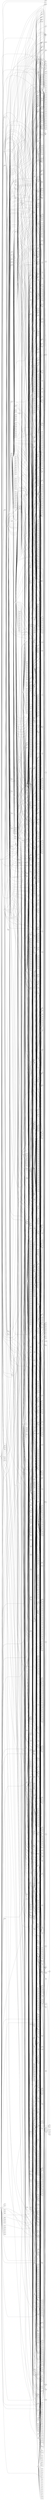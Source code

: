 digraph "Yeast-1600" {
	rankdir=LR;
	"G1";
	"G2";
	"G3";
	"G4";
	"G5";
	"G6";
	"G7";
	"G8";
	"G9";
	"G10";
	"G11";
	"G12";
	"G13";
	"G14";
	"G15";
	"G16";
	"G17";
	"G18";
	"G19";
	"G20";
	"G21";
	"G22";
	"G23";
	"G24";
	"G25";
	"G26";
	"G27";
	"G28";
	"G29";
	"G30";
	"G31";
	"G32";
	"G33";
	"G34";
	"G35";
	"G36";
	"G37";
	"G38";
	"G39";
	"G40";
	"G41";
	"G42";
	"G43";
	"G44";
	"G45";
	"G46";
	"G47";
	"G48";
	"G49";
	"G50";
	"G51";
	"G52";
	"G53";
	"G54";
	"G55";
	"G56";
	"G57";
	"G58";
	"G59";
	"G60";
	"G61";
	"G62";
	"G63";
	"G64";
	"G65";
	"G66";
	"G67";
	"G68";
	"G69";
	"G70";
	"G71";
	"G72";
	"G73";
	"G74";
	"G75";
	"G76";
	"G77";
	"G78";
	"G79";
	"G80";
	"G81";
	"G82";
	"G83";
	"G84";
	"G85";
	"G86";
	"G87";
	"G88";
	"G89";
	"G90";
	"G91";
	"G92";
	"G93";
	"G94";
	"G95";
	"G96";
	"G97";
	"G98";
	"G99";
	"G100";
	"G101";
	"G102";
	"G103";
	"G104";
	"G105";
	"G106";
	"G107";
	"G108";
	"G109";
	"G110";
	"G111";
	"G112";
	"G113";
	"G114";
	"G115";
	"G116";
	"G117";
	"G118";
	"G119";
	"G120";
	"G121";
	"G122";
	"G123";
	"G124";
	"G125";
	"G126";
	"G127";
	"G128";
	"G129";
	"G130";
	"G131";
	"G132";
	"G133";
	"G134";
	"G135";
	"G136";
	"G137";
	"G138";
	"G139";
	"G140";
	"G141";
	"G142";
	"G143";
	"G144";
	"G145";
	"G146";
	"G147";
	"G148";
	"G149";
	"G150";
	"G151";
	"G152";
	"G153";
	"G154";
	"G155";
	"G156";
	"G157";
	"G158";
	"G159";
	"G160";
	"G161";
	"G162";
	"G163";
	"G164";
	"G165";
	"G166";
	"G167";
	"G168";
	"G169";
	"G170";
	"G171";
	"G172";
	"G173";
	"G174";
	"G175";
	"G176";
	"G177";
	"G178";
	"G179";
	"G180";
	"G181";
	"G182";
	"G183";
	"G184";
	"G185";
	"G186";
	"G187";
	"G188";
	"G189";
	"G190";
	"G191";
	"G192";
	"G193";
	"G194";
	"G195";
	"G196";
	"G197";
	"G198";
	"G199";
	"G200";
	"G201";
	"G202";
	"G203";
	"G204";
	"G205";
	"G206";
	"G207";
	"G208";
	"G209";
	"G210";
	"G211";
	"G212";
	"G213";
	"G214";
	"G215";
	"G216";
	"G217";
	"G218";
	"G219";
	"G220";
	"G221";
	"G222";
	"G223";
	"G224";
	"G225";
	"G226";
	"G227";
	"G228";
	"G229";
	"G230";
	"G231";
	"G232";
	"G233";
	"G234";
	"G235";
	"G236";
	"G237";
	"G238";
	"G239";
	"G240";
	"G241";
	"G242";
	"G243";
	"G244";
	"G245";
	"G246";
	"G247";
	"G248";
	"G249";
	"G250";
	"G251";
	"G252";
	"G253";
	"G254";
	"G255";
	"G256";
	"G257";
	"G258";
	"G259";
	"G260";
	"G261";
	"G262";
	"G263";
	"G264";
	"G265";
	"G266";
	"G267";
	"G268";
	"G269";
	"G270";
	"G271";
	"G272";
	"G273";
	"G274";
	"G275";
	"G276";
	"G277";
	"G278";
	"G279";
	"G280";
	"G281";
	"G282";
	"G283";
	"G284";
	"G285";
	"G286";
	"G287";
	"G288";
	"G289";
	"G290";
	"G291";
	"G292";
	"G293";
	"G294";
	"G295";
	"G296";
	"G297";
	"G298";
	"G299";
	"G300";
	"G301";
	"G302";
	"G303";
	"G304";
	"G305";
	"G306";
	"G307";
	"G308";
	"G309";
	"G310";
	"G311";
	"G312";
	"G313";
	"G314";
	"G315";
	"G316";
	"G317";
	"G318";
	"G319";
	"G320";
	"G321";
	"G322";
	"G323";
	"G324";
	"G325";
	"G326";
	"G327";
	"G328";
	"G329";
	"G330";
	"G331";
	"G332";
	"G333";
	"G334";
	"G335";
	"G336";
	"G337";
	"G338";
	"G339";
	"G340";
	"G341";
	"G342";
	"G343";
	"G344";
	"G345";
	"G346";
	"G347";
	"G348";
	"G349";
	"G350";
	"G351";
	"G352";
	"G353";
	"G354";
	"G355";
	"G356";
	"G357";
	"G358";
	"G359";
	"G360";
	"G361";
	"G362";
	"G363";
	"G364";
	"G365";
	"G366";
	"G367";
	"G368";
	"G369";
	"G370";
	"G371";
	"G372";
	"G373";
	"G374";
	"G375";
	"G376";
	"G377";
	"G378";
	"G379";
	"G380";
	"G381";
	"G382";
	"G383";
	"G384";
	"G385";
	"G386";
	"G387";
	"G388";
	"G389";
	"G390";
	"G391";
	"G392";
	"G393";
	"G394";
	"G395";
	"G396";
	"G397";
	"G398";
	"G399";
	"G400";
	"G401";
	"G402";
	"G403";
	"G404";
	"G405";
	"G406";
	"G407";
	"G408";
	"G409";
	"G410";
	"G411";
	"G412";
	"G413";
	"G414";
	"G415";
	"G416";
	"G417";
	"G418";
	"G419";
	"G420";
	"G421";
	"G422";
	"G423";
	"G424";
	"G425";
	"G426";
	"G427";
	"G428";
	"G429";
	"G430";
	"G431";
	"G432";
	"G433";
	"G434";
	"G435";
	"G436";
	"G437";
	"G438";
	"G439";
	"G440";
	"G441";
	"G442";
	"G443";
	"G444";
	"G445";
	"G446";
	"G447";
	"G448";
	"G449";
	"G450";
	"G451";
	"G452";
	"G453";
	"G454";
	"G455";
	"G456";
	"G457";
	"G458";
	"G459";
	"G460";
	"G461";
	"G462";
	"G463";
	"G464";
	"G465";
	"G466";
	"G467";
	"G468";
	"G469";
	"G470";
	"G471";
	"G472";
	"G473";
	"G474";
	"G475";
	"G476";
	"G477";
	"G478";
	"G479";
	"G480";
	"G481";
	"G482";
	"G483";
	"G484";
	"G485";
	"G486";
	"G487";
	"G488";
	"G489";
	"G490";
	"G491";
	"G492";
	"G493";
	"G494";
	"G495";
	"G496";
	"G497";
	"G498";
	"G499";
	"G500";
	"G501";
	"G502";
	"G503";
	"G504";
	"G505";
	"G506";
	"G507";
	"G508";
	"G509";
	"G510";
	"G511";
	"G512";
	"G513";
	"G514";
	"G515";
	"G516";
	"G517";
	"G518";
	"G519";
	"G520";
	"G521";
	"G522";
	"G523";
	"G524";
	"G525";
	"G526";
	"G527";
	"G528";
	"G529";
	"G530";
	"G531";
	"G532";
	"G533";
	"G534";
	"G535";
	"G536";
	"G537";
	"G538";
	"G539";
	"G540";
	"G541";
	"G542";
	"G543";
	"G544";
	"G545";
	"G546";
	"G547";
	"G548";
	"G549";
	"G550";
	"G551";
	"G552";
	"G553";
	"G554";
	"G555";
	"G556";
	"G557";
	"G558";
	"G559";
	"G560";
	"G561";
	"G562";
	"G563";
	"G564";
	"G565";
	"G566";
	"G567";
	"G568";
	"G569";
	"G570";
	"G571";
	"G572";
	"G573";
	"G574";
	"G575";
	"G576";
	"G577";
	"G578";
	"G579";
	"G580";
	"G581";
	"G582";
	"G583";
	"G584";
	"G585";
	"G586";
	"G587";
	"G588";
	"G589";
	"G590";
	"G591";
	"G592";
	"G593";
	"G594";
	"G595";
	"G596";
	"G597";
	"G598";
	"G599";
	"G600";
	"G601";
	"G602";
	"G603";
	"G604";
	"G605";
	"G606";
	"G607";
	"G608";
	"G609";
	"G610";
	"G611";
	"G612";
	"G613";
	"G614";
	"G615";
	"G616";
	"G617";
	"G618";
	"G619";
	"G620";
	"G621";
	"G622";
	"G623";
	"G624";
	"G625";
	"G626";
	"G627";
	"G628";
	"G629";
	"G630";
	"G631";
	"G632";
	"G633";
	"G634";
	"G635";
	"G636";
	"G637";
	"G638";
	"G639";
	"G640";
	"G641";
	"G642";
	"G643";
	"G644";
	"G645";
	"G646";
	"G647";
	"G648";
	"G649";
	"G650";
	"G651";
	"G652";
	"G653";
	"G654";
	"G655";
	"G656";
	"G657";
	"G658";
	"G659";
	"G660";
	"G661";
	"G662";
	"G663";
	"G664";
	"G665";
	"G666";
	"G667";
	"G668";
	"G669";
	"G670";
	"G671";
	"G672";
	"G673";
	"G674";
	"G675";
	"G676";
	"G677";
	"G678";
	"G679";
	"G680";
	"G681";
	"G682";
	"G683";
	"G684";
	"G685";
	"G686";
	"G687";
	"G688";
	"G689";
	"G690";
	"G691";
	"G692";
	"G693";
	"G694";
	"G695";
	"G696";
	"G697";
	"G698";
	"G699";
	"G700";
	"G701";
	"G702";
	"G703";
	"G704";
	"G705";
	"G706";
	"G707";
	"G708";
	"G709";
	"G710";
	"G711";
	"G712";
	"G713";
	"G714";
	"G715";
	"G716";
	"G717";
	"G718";
	"G719";
	"G720";
	"G721";
	"G722";
	"G723";
	"G724";
	"G725";
	"G726";
	"G727";
	"G728";
	"G729";
	"G730";
	"G731";
	"G732";
	"G733";
	"G734";
	"G735";
	"G736";
	"G737";
	"G738";
	"G739";
	"G740";
	"G741";
	"G742";
	"G743";
	"G744";
	"G745";
	"G746";
	"G747";
	"G748";
	"G749";
	"G750";
	"G751";
	"G752";
	"G753";
	"G754";
	"G755";
	"G756";
	"G757";
	"G758";
	"G759";
	"G760";
	"G761";
	"G762";
	"G763";
	"G764";
	"G765";
	"G766";
	"G767";
	"G768";
	"G769";
	"G770";
	"G771";
	"G772";
	"G773";
	"G774";
	"G775";
	"G776";
	"G777";
	"G778";
	"G779";
	"G780";
	"G781";
	"G782";
	"G783";
	"G784";
	"G785";
	"G786";
	"G787";
	"G788";
	"G789";
	"G790";
	"G791";
	"G792";
	"G793";
	"G794";
	"G795";
	"G796";
	"G797";
	"G798";
	"G799";
	"G800";
	"G801";
	"G802";
	"G803";
	"G804";
	"G805";
	"G806";
	"G807";
	"G808";
	"G809";
	"G810";
	"G811";
	"G812";
	"G813";
	"G814";
	"G815";
	"G816";
	"G817";
	"G818";
	"G819";
	"G820";
	"G821";
	"G822";
	"G823";
	"G824";
	"G825";
	"G826";
	"G827";
	"G828";
	"G829";
	"G830";
	"G831";
	"G832";
	"G833";
	"G834";
	"G835";
	"G836";
	"G837";
	"G838";
	"G839";
	"G840";
	"G841";
	"G842";
	"G843";
	"G844";
	"G845";
	"G846";
	"G847";
	"G848";
	"G849";
	"G850";
	"G851";
	"G852";
	"G853";
	"G854";
	"G855";
	"G856";
	"G857";
	"G858";
	"G859";
	"G860";
	"G861";
	"G862";
	"G863";
	"G864";
	"G865";
	"G866";
	"G867";
	"G868";
	"G869";
	"G870";
	"G871";
	"G872";
	"G873";
	"G874";
	"G875";
	"G876";
	"G877";
	"G878";
	"G879";
	"G880";
	"G881";
	"G882";
	"G883";
	"G884";
	"G885";
	"G886";
	"G887";
	"G888";
	"G889";
	"G890";
	"G891";
	"G892";
	"G893";
	"G894";
	"G895";
	"G896";
	"G897";
	"G898";
	"G899";
	"G900";
	"G901";
	"G902";
	"G903";
	"G904";
	"G905";
	"G906";
	"G907";
	"G908";
	"G909";
	"G910";
	"G911";
	"G912";
	"G913";
	"G914";
	"G915";
	"G916";
	"G917";
	"G918";
	"G919";
	"G920";
	"G921";
	"G922";
	"G923";
	"G924";
	"G925";
	"G926";
	"G927";
	"G928";
	"G929";
	"G930";
	"G931";
	"G932";
	"G933";
	"G934";
	"G935";
	"G936";
	"G937";
	"G938";
	"G939";
	"G940";
	"G941";
	"G942";
	"G943";
	"G944";
	"G945";
	"G946";
	"G947";
	"G948";
	"G949";
	"G950";
	"G951";
	"G952";
	"G953";
	"G954";
	"G955";
	"G956";
	"G957";
	"G958";
	"G959";
	"G960";
	"G961";
	"G962";
	"G963";
	"G964";
	"G965";
	"G966";
	"G967";
	"G968";
	"G969";
	"G970";
	"G971";
	"G972";
	"G973";
	"G974";
	"G975";
	"G976";
	"G977";
	"G978";
	"G979";
	"G980";
	"G981";
	"G982";
	"G983";
	"G984";
	"G985";
	"G986";
	"G987";
	"G988";
	"G989";
	"G990";
	"G991";
	"G992";
	"G993";
	"G994";
	"G995";
	"G996";
	"G997";
	"G998";
	"G999";
	"G1000";
	"G1001";
	"G1002";
	"G1003";
	"G1004";
	"G1005";
	"G1006";
	"G1007";
	"G1008";
	"G1009";
	"G1010";
	"G1011";
	"G1012";
	"G1013";
	"G1014";
	"G1015";
	"G1016";
	"G1017";
	"G1018";
	"G1019";
	"G1020";
	"G1021";
	"G1022";
	"G1023";
	"G1024";
	"G1025";
	"G1026";
	"G1027";
	"G1028";
	"G1029";
	"G1030";
	"G1031";
	"G1032";
	"G1033";
	"G1034";
	"G1035";
	"G1036";
	"G1037";
	"G1038";
	"G1039";
	"G1040";
	"G1041";
	"G1042";
	"G1043";
	"G1044";
	"G1045";
	"G1046";
	"G1047";
	"G1048";
	"G1049";
	"G1050";
	"G1051";
	"G1052";
	"G1053";
	"G1054";
	"G1055";
	"G1056";
	"G1057";
	"G1058";
	"G1059";
	"G1060";
	"G1061";
	"G1062";
	"G1063";
	"G1064";
	"G1065";
	"G1066";
	"G1067";
	"G1068";
	"G1069";
	"G1070";
	"G1071";
	"G1072";
	"G1073";
	"G1074";
	"G1075";
	"G1076";
	"G1077";
	"G1078";
	"G1079";
	"G1080";
	"G1081";
	"G1082";
	"G1083";
	"G1084";
	"G1085";
	"G1086";
	"G1087";
	"G1088";
	"G1089";
	"G1090";
	"G1091";
	"G1092";
	"G1093";
	"G1094";
	"G1095";
	"G1096";
	"G1097";
	"G1098";
	"G1099";
	"G1100";
	"G1101";
	"G1102";
	"G1103";
	"G1104";
	"G1105";
	"G1106";
	"G1107";
	"G1108";
	"G1109";
	"G1110";
	"G1111";
	"G1112";
	"G1113";
	"G1114";
	"G1115";
	"G1116";
	"G1117";
	"G1118";
	"G1119";
	"G1120";
	"G1121";
	"G1122";
	"G1123";
	"G1124";
	"G1125";
	"G1126";
	"G1127";
	"G1128";
	"G1129";
	"G1130";
	"G1131";
	"G1132";
	"G1133";
	"G1134";
	"G1135";
	"G1136";
	"G1137";
	"G1138";
	"G1139";
	"G1140";
	"G1141";
	"G1142";
	"G1143";
	"G1144";
	"G1145";
	"G1146";
	"G1147";
	"G1148";
	"G1149";
	"G1150";
	"G1151";
	"G1152";
	"G1153";
	"G1154";
	"G1155";
	"G1156";
	"G1157";
	"G1158";
	"G1159";
	"G1160";
	"G1161";
	"G1162";
	"G1163";
	"G1164";
	"G1165";
	"G1166";
	"G1167";
	"G1168";
	"G1169";
	"G1170";
	"G1171";
	"G1172";
	"G1173";
	"G1174";
	"G1175";
	"G1176";
	"G1177";
	"G1178";
	"G1179";
	"G1180";
	"G1181";
	"G1182";
	"G1183";
	"G1184";
	"G1185";
	"G1186";
	"G1187";
	"G1188";
	"G1189";
	"G1190";
	"G1191";
	"G1192";
	"G1193";
	"G1194";
	"G1195";
	"G1196";
	"G1197";
	"G1198";
	"G1199";
	"G1200";
	"G1201";
	"G1202";
	"G1203";
	"G1204";
	"G1205";
	"G1206";
	"G1207";
	"G1208";
	"G1209";
	"G1210";
	"G1211";
	"G1212";
	"G1213";
	"G1214";
	"G1215";
	"G1216";
	"G1217";
	"G1218";
	"G1219";
	"G1220";
	"G1221";
	"G1222";
	"G1223";
	"G1224";
	"G1225";
	"G1226";
	"G1227";
	"G1228";
	"G1229";
	"G1230";
	"G1231";
	"G1232";
	"G1233";
	"G1234";
	"G1235";
	"G1236";
	"G1237";
	"G1238";
	"G1239";
	"G1240";
	"G1241";
	"G1242";
	"G1243";
	"G1244";
	"G1245";
	"G1246";
	"G1247";
	"G1248";
	"G1249";
	"G1250";
	"G1251";
	"G1252";
	"G1253";
	"G1254";
	"G1255";
	"G1256";
	"G1257";
	"G1258";
	"G1259";
	"G1260";
	"G1261";
	"G1262";
	"G1263";
	"G1264";
	"G1265";
	"G1266";
	"G1267";
	"G1268";
	"G1269";
	"G1270";
	"G1271";
	"G1272";
	"G1273";
	"G1274";
	"G1275";
	"G1276";
	"G1277";
	"G1278";
	"G1279";
	"G1280";
	"G1281";
	"G1282";
	"G1283";
	"G1284";
	"G1285";
	"G1286";
	"G1287";
	"G1288";
	"G1289";
	"G1290";
	"G1291";
	"G1292";
	"G1293";
	"G1294";
	"G1295";
	"G1296";
	"G1297";
	"G1298";
	"G1299";
	"G1300";
	"G1301";
	"G1302";
	"G1303";
	"G1304";
	"G1305";
	"G1306";
	"G1307";
	"G1308";
	"G1309";
	"G1310";
	"G1311";
	"G1312";
	"G1313";
	"G1314";
	"G1315";
	"G1316";
	"G1317";
	"G1318";
	"G1319";
	"G1320";
	"G1321";
	"G1322";
	"G1323";
	"G1324";
	"G1325";
	"G1326";
	"G1327";
	"G1328";
	"G1329";
	"G1330";
	"G1331";
	"G1332";
	"G1333";
	"G1334";
	"G1335";
	"G1336";
	"G1337";
	"G1338";
	"G1339";
	"G1340";
	"G1341";
	"G1342";
	"G1343";
	"G1344";
	"G1345";
	"G1346";
	"G1347";
	"G1348";
	"G1349";
	"G1350";
	"G1351";
	"G1352";
	"G1353";
	"G1354";
	"G1355";
	"G1356";
	"G1357";
	"G1358";
	"G1359";
	"G1360";
	"G1361";
	"G1362";
	"G1363";
	"G1364";
	"G1365";
	"G1366";
	"G1367";
	"G1368";
	"G1369";
	"G1370";
	"G1371";
	"G1372";
	"G1373";
	"G1374";
	"G1375";
	"G1376";
	"G1377";
	"G1378";
	"G1379";
	"G1380";
	"G1381";
	"G1382";
	"G1383";
	"G1384";
	"G1385";
	"G1386";
	"G1387";
	"G1388";
	"G1389";
	"G1390";
	"G1391";
	"G1392";
	"G1393";
	"G1394";
	"G1395";
	"G1396";
	"G1397";
	"G1398";
	"G1399";
	"G1400";
	"G1401";
	"G1402";
	"G1403";
	"G1404";
	"G1405";
	"G1406";
	"G1407";
	"G1408";
	"G1409";
	"G1410";
	"G1411";
	"G1412";
	"G1413";
	"G1414";
	"G1415";
	"G1416";
	"G1417";
	"G1418";
	"G1419";
	"G1420";
	"G1421";
	"G1422";
	"G1423";
	"G1424";
	"G1425";
	"G1426";
	"G1427";
	"G1428";
	"G1429";
	"G1430";
	"G1431";
	"G1432";
	"G1433";
	"G1434";
	"G1435";
	"G1436";
	"G1437";
	"G1438";
	"G1439";
	"G1440";
	"G1441";
	"G1442";
	"G1443";
	"G1444";
	"G1445";
	"G1446";
	"G1447";
	"G1448";
	"G1449";
	"G1450";
	"G1451";
	"G1452";
	"G1453";
	"G1454";
	"G1455";
	"G1456";
	"G1457";
	"G1458";
	"G1459";
	"G1460";
	"G1461";
	"G1462";
	"G1463";
	"G1464";
	"G1465";
	"G1466";
	"G1467";
	"G1468";
	"G1469";
	"G1470";
	"G1471";
	"G1472";
	"G1473";
	"G1474";
	"G1475";
	"G1476";
	"G1477";
	"G1478";
	"G1479";
	"G1480";
	"G1481";
	"G1482";
	"G1483";
	"G1484";
	"G1485";
	"G1486";
	"G1487";
	"G1488";
	"G1489";
	"G1490";
	"G1491";
	"G1492";
	"G1493";
	"G1494";
	"G1495";
	"G1496";
	"G1497";
	"G1498";
	"G1499";
	"G1500";
	"G1501";
	"G1502";
	"G1503";
	"G1504";
	"G1505";
	"G1506";
	"G1507";
	"G1508";
	"G1509";
	"G1510";
	"G1511";
	"G1512";
	"G1513";
	"G1514";
	"G1515";
	"G1516";
	"G1517";
	"G1518";
	"G1519";
	"G1520";
	"G1521";
	"G1522";
	"G1523";
	"G1524";
	"G1525";
	"G1526";
	"G1527";
	"G1528";
	"G1529";
	"G1530";
	"G1531";
	"G1532";
	"G1533";
	"G1534";
	"G1535";
	"G1536";
	"G1537";
	"G1538";
	"G1539";
	"G1540";
	"G1541";
	"G1542";
	"G1543";
	"G1544";
	"G1545";
	"G1546";
	"G1547";
	"G1548";
	"G1549";
	"G1550";
	"G1551";
	"G1552";
	"G1553";
	"G1554";
	"G1555";
	"G1556";
	"G1557";
	"G1558";
	"G1559";
	"G1560";
	"G1561";
	"G1562";
	"G1563";
	"G1564";
	"G1565";
	"G1566";
	"G1567";
	"G1568";
	"G1569";
	"G1570";
	"G1571";
	"G1572";
	"G1573";
	"G1574";
	"G1575";
	"G1576";
	"G1577";
	"G1578";
	"G1579";
	"G1580";
	"G1581";
	"G1582";
	"G1583";
	"G1584";
	"G1585";
	"G1586";
	"G1587";
	"G1588";
	"G1589";
	"G1590";
	"G1591";
	"G1592";
	"G1593";
	"G1594";
	"G1595";
	"G1596";
	"G1597";
	"G1598";
	"G1599";
	"G1600";
	"G882" -> "G1357";
	"G882" -> "G795";
	"G882" -> "G804";
	"G882" -> "G725";
	"G882" -> "G136";
	"G882" -> "G1079";
	"G882" -> "G1364";
	"G882" -> "G389";
	"G882" -> "G828";
	"G882" -> "G135";
	"G882" -> "G887";
	"G882" -> "G1206";
	"G882" -> "G397";
	"G882" -> "G36";
	"G882" -> "G895";
	"G882" -> "G1094";
	"G882" -> "G1227";
	"G882" -> "G56";
	"G882" -> "G607";
	"G882" -> "G633";
	"G882" -> "G1064";
	"G1336" -> "G1164";
	"G1471" -> "G1041";
	"G703" -> "G873";
	"G703" -> "G742";
	"G703" -> "G752";
	"G703" -> "G830";
	"G703" -> "G857";
	"G703" -> "G682";
	"G703" -> "G743";
	"G703" -> "G787";
	"G703" -> "G1403";
	"G703" -> "G356";
	"G703" -> "G1281";
	"G703" -> "G756";
	"G703" -> "G126";
	"G703" -> "G35";
	"G703" -> "G933";
	"G703" -> "G805";
	"G703" -> "G116";
	"G703" -> "G34";
	"G703" -> "G1053";
	"G703" -> "G1420";
	"G703" -> "G371";
	"G703" -> "G150";
	"G703" -> "G1559";
	"G703" -> "G972";
	"G703" -> "G392";
	"G703" -> "G1352";
	"G703" -> "G916";
	"G703" -> "G1038";
	"G703" -> "G1574";
	"G703" -> "G596";
	"G703" -> "G719";
	"G703" -> "G1182";
	"G703" -> "G228";
	"G703" -> "G797";
	"G703" -> "G707";
	"G703" -> "G785";
	"G703" -> "G1517";
	"G703" -> "G1476";
	"G703" -> "G608";
	"G703" -> "G503";
	"G703" -> "G945";
	"G703" -> "G268";
	"G703" -> "G385";
	"G703" -> "G1506";
	"G703" -> "G628";
	"G703" -> "G753";
	"G703" -> "G1419";
	"G703" -> "G852";
	"G703" -> "G1411";
	"G703" -> "G1235";
	"G703" -> "G1091";
	"G703" -> "G1160";
	"G703" -> "G925";
	"G703" -> "G1511";
	"G703" -> "G380";
	"G703" -> "G426";
	"G703" -> "G859";
	"G703" -> "G1510";
	"G703" -> "G913";
	"G703" -> "G321";
	"G703" -> "G1039";
	"G703" -> "G982";
	"G703" -> "G1497";
	"G703" -> "G301";
	"G703" -> "G432";
	"G1279" -> "G482";
	"G1279" -> "G186";
	"G1279" -> "G835";
	"G1279" -> "G93";
	"G1279" -> "G448";
	"G1279" -> "G915";
	"G1279" -> "G651";
	"G1279" -> "G1521";
	"G1368" -> "G1454";
	"G1368" -> "G938";
	"G1368" -> "G249";
	"G1368" -> "G1046";
	"G1368" -> "G980";
	"G1368" -> "G1579";
	"G1368" -> "G1102";
	"G1368" -> "G877";
	"G1368" -> "G1599";
	"G1368" -> "G1524";
	"G1368" -> "G737";
	"G1368" -> "G1582";
	"G1368" -> "G790";
	"G1368" -> "G143";
	"G1368" -> "G809";
	"G1368" -> "G246";
	"G1368" -> "G1053";
	"G1368" -> "G660";
	"G1368" -> "G422";
	"G1368" -> "G711";
	"G1368" -> "G1093";
	"G1368" -> "G371";
	"G1368" -> "G1442";
	"G1368" -> "G932";
	"G1368" -> "G586";
	"G1368" -> "G866";
	"G1368" -> "G470";
	"G1368" -> "G141";
	"G1368" -> "G245";
	"G1368" -> "G558";
	"G1368" -> "G1300";
	"G1368" -> "G429";
	"G1368" -> "G1249";
	"G1368" -> "G548";
	"G1368" -> "G509";
	"G1368" -> "G622";
	"G1368" -> "G763";
	"G1368" -> "G18";
	"G1368" -> "G304";
	"G1368" -> "G113";
	"G1368" -> "G973";
	"G1368" -> "G1390";
	"G1368" -> "G152";
	"G1368" -> "G831";
	"G1368" -> "G1455";
	"G1368" -> "G156";
	"G1368" -> "G1179";
	"G1368" -> "G667";
	"G1368" -> "G642";
	"G1368" -> "G803";
	"G1368" -> "G1487";
	"G1368" -> "G1394";
	"G1368" -> "G945";
	"G1368" -> "G268";
	"G1368" -> "G385";
	"G1368" -> "G959";
	"G1368" -> "G700";
	"G1368" -> "G378";
	"G1368" -> "G1000";
	"G1368" -> "G1560";
	"G1368" -> "G1392";
	"G1368" -> "G86";
	"G1368" -> "G578";
	"G1368" -> "G380";
	"G1368" -> "G479";
	"G1368" -> "G621";
	"G1368" -> "G1413";
	"G1368" -> "G1297";
	"G1368" -> "G340";
	"G1368" -> "G1290";
	"G1368" -> "G979";
	"G1368" -> "G697";
	"G1368" -> "G306";
	"G1368" -> "G681";
	"G1368" -> "G1447";
	"G1368" -> "G840";
	"G1368" -> "G808";
	"G1368" -> "G997";
	"G1368" -> "G324";
	"G1368" -> "G432";
	"G168" -> "G1021";
	"G168" -> "G647";
	"G168" -> "G348";
	"G168" -> "G94";
	"G168" -> "G568";
	"G168" -> "G896";
	"G168" -> "G784";
	"G168" -> "G497";
	"G168" -> "G298";
	"G168" -> "G637";
	"G168" -> "G358";
	"G168" -> "G706";
	"G168" -> "G641";
	"G168" -> "G1263";
	"G168" -> "G257";
	"G168" -> "G196";
	"G168" -> "G492";
	"G168" -> "G1356";
	"G168" -> "G1484";
	"G168" -> "G5";
	"G168" -> "G72";
	"G168" -> "G137";
	"G168" -> "G537";
	"G168" -> "G586";
	"G168" -> "G447";
	"G168" -> "G313";
	"G168" -> "G364";
	"G168" -> "G100";
	"G168" -> "G187";
	"G168" -> "G46";
	"G168" -> "G471";
	"G168" -> "G366";
	"G168" -> "G820";
	"G168" -> "G206";
	"G168" -> "G1269";
	"G168" -> "G1229";
	"G168" -> "G227";
	"G168" -> "G875";
	"G168" -> "G336";
	"G168" -> "G328";
	"G168" -> "G294";
	"G168" -> "G552";
	"G168" -> "G550";
	"G168" -> "G575";
	"G168" -> "G919";
	"G168" -> "G1188";
	"G168" -> "G818";
	"G1492" -> "G1441";
	"G1492" -> "G1317";
	"G1492" -> "G1174";
	"G1492" -> "G836";
	"G1492" -> "G1573";
	"G1492" -> "G125";
	"G1492" -> "G356";
	"G1492" -> "G1226";
	"G1492" -> "G918";
	"G1492" -> "G542";
	"G1492" -> "G371";
	"G1492" -> "G150";
	"G1492" -> "G1236";
	"G1492" -> "G1359";
	"G1492" -> "G446";
	"G1492" -> "G1369";
	"G1492" -> "G931";
	"G1492" -> "G1101";
	"G1492" -> "G1390";
	"G1492" -> "G601";
	"G1492" -> "G1299";
	"G1492" -> "G981";
	"G1492" -> "G103";
	"G1492" -> "G808";
	"G1492" -> "G997";
	"G105" -> "G482";
	"G105" -> "G414";
	"G105" -> "G701";
	"G105" -> "G261";
	"G105" -> "G7";
	"G105" -> "G305";
	"G105" -> "G82";
	"G105" -> "G442";
	"G105" -> "G504";
	"G416" -> "G105";
	"G416" -> "G822";
	"G416" -> "G252";
	"G416" -> "G80";
	"G416" -> "G261";
	"G416" -> "G699";
	"G416" -> "G1456";
	"G416" -> "G555";
	"G416" -> "G1013";
	"G416" -> "G504";
	"G1502" -> "G510";
	"G1502" -> "G224";
	"G1502" -> "G263";
	"G1502" -> "G808";
	"G1502" -> "G997";
	"G826" -> "G953";
	"G826" -> "G261";
	"G826" -> "G1060";
	"G826" -> "G1340";
	"G826" -> "G82";
	"G826" -> "G1145";
	"G826" -> "G504";
	"G61" -> "G81";
	"G61" -> "G826";
	"G61" -> "G80";
	"G61" -> "G82";
	"G61" -> "G1456";
	"G88" -> "G482";
	"G88" -> "G414";
	"G88" -> "G701";
	"G88" -> "G105";
	"G88" -> "G81";
	"G88" -> "G826";
	"G88" -> "G252";
	"G88" -> "G82";
	"G39" -> "G1099";
	"G39" -> "G265";
	"G39" -> "G510";
	"G39" -> "G224";
	"G39" -> "G125";
	"G39" -> "G356";
	"G39" -> "G214";
	"G39" -> "G544";
	"G39" -> "G58";
	"G39" -> "G988";
	"G39" -> "G403";
	"G39" -> "G117";
	"G39" -> "G408";
	"G39" -> "G75";
	"G39" -> "G108";
	"G39" -> "G212";
	"G39" -> "G144";
	"G39" -> "G1284";
	"G39" -> "G197";
	"G39" -> "G147";
	"G39" -> "G102";
	"G39" -> "G66";
	"G39" -> "G165";
	"G39" -> "G655";
	"G39" -> "G17";
	"G39" -> "G20";
	"G39" -> "G120";
	"G39" -> "G135";
	"G39" -> "G1219";
	"G39" -> "G402";
	"G39" -> "G1260";
	"G39" -> "G1370";
	"G39" -> "G139";
	"G39" -> "G103";
	"G39" -> "G951";
	"G39" -> "G151";
	"G39" -> "G563";
	"G39" -> "G903";
	"G39" -> "G31";
	"G39" -> "G491";
	"G39" -> "G1497";
	"G39" -> "G301";
	"G289" -> "G371";
	"G289" -> "G150";
	"G289" -> "G965";
	"G289" -> "G303";
	"G289" -> "G410";
	"G289" -> "G874";
	"G289" -> "G11";
	"G289" -> "G380";
	"G289" -> "G726";
	"G583" -> "G1578";
	"G583" -> "G249";
	"G583" -> "G338";
	"G583" -> "G917";
	"G583" -> "G1311";
	"G583" -> "G853";
	"G583" -> "G692";
	"G583" -> "G189";
	"G583" -> "G568";
	"G583" -> "G896";
	"G583" -> "G81";
	"G583" -> "G826";
	"G583" -> "G775";
	"G583" -> "G125";
	"G583" -> "G591";
	"G583" -> "G44";
	"G583" -> "G747";
	"G583" -> "G1172";
	"G583" -> "G793";
	"G583" -> "G620";
	"G583" -> "G58";
	"G583" -> "G613";
	"G583" -> "G143";
	"G583" -> "G809";
	"G583" -> "G371";
	"G583" -> "G150";
	"G583" -> "G5";
	"G583" -> "G169";
	"G583" -> "G558";
	"G583" -> "G1239";
	"G583" -> "G211";
	"G583" -> "G619";
	"G583" -> "G101";
	"G583" -> "G1390";
	"G583" -> "G1081";
	"G583" -> "G1179";
	"G583" -> "G608";
	"G583" -> "G1382";
	"G583" -> "G945";
	"G583" -> "G268";
	"G583" -> "G385";
	"G583" -> "G397";
	"G583" -> "G36";
	"G583" -> "G103";
	"G583" -> "G380";
	"G583" -> "G479";
	"G583" -> "G621";
	"G583" -> "G808";
	"G583" -> "G997";
	"G1545" -> "G1010";
	"G280" -> "G71";
	"G280" -> "G805";
	"G280" -> "G116";
	"G280" -> "G342";
	"G280" -> "G260";
	"G280" -> "G1374";
	"G280" -> "G1252";
	"G627" -> "G1087";
	"G627" -> "G907";
	"G627" -> "G814";
	"G627" -> "G1014";
	"G627" -> "G811";
	"G627" -> "G1325";
	"G627" -> "G675";
	"G627" -> "G869";
	"G627" -> "G693";
	"G627" -> "G835";
	"G627" -> "G1207";
	"G627" -> "G1259";
	"G627" -> "G1348";
	"G627" -> "G79";
	"G627" -> "G821";
	"G627" -> "G637";
	"G627" -> "G58";
	"G627" -> "G613";
	"G627" -> "G988";
	"G627" -> "G403";
	"G627" -> "G144";
	"G627" -> "G1481";
	"G627" -> "G239";
	"G627" -> "G791";
	"G627" -> "G856";
	"G627" -> "G469";
	"G627" -> "G203";
	"G627" -> "G754";
	"G627" -> "G1250";
	"G627" -> "G1158";
	"G627" -> "G1595";
	"G627" -> "G1400";
	"G627" -> "G1291";
	"G627" -> "G1540";
	"G226" -> "G186";
	"G226" -> "G561";
	"G226" -> "G1301";
	"G226" -> "G1205";
	"G226" -> "G938";
	"G226" -> "G1578";
	"G226" -> "G249";
	"G226" -> "G338";
	"G226" -> "G917";
	"G226" -> "G248";
	"G226" -> "G568";
	"G226" -> "G896";
	"G226" -> "G309";
	"G226" -> "G652";
	"G226" -> "G125";
	"G226" -> "G39";
	"G226" -> "G356";
	"G226" -> "G383";
	"G226" -> "G381";
	"G226" -> "G285";
	"G226" -> "G1208";
	"G226" -> "G387";
	"G226" -> "G616";
	"G226" -> "G468";
	"G226" -> "G799";
	"G226" -> "G71";
	"G226" -> "G758";
	"G226" -> "G64";
	"G226" -> "G487";
	"G226" -> "G790";
	"G226" -> "G143";
	"G226" -> "G809";
	"G226" -> "G565";
	"G226" -> "G1053";
	"G226" -> "G1029";
	"G226" -> "G250";
	"G226" -> "G145";
	"G226" -> "G277";
	"G226" -> "G564";
	"G226" -> "G554";
	"G226" -> "G1125";
	"G226" -> "G1197";
	"G226" -> "G1258";
	"G226" -> "G5";
	"G226" -> "G147";
	"G226" -> "G672";
	"G226" -> "G66";
	"G226" -> "G165";
	"G226" -> "G325";
	"G226" -> "G526";
	"G226" -> "G2";
	"G226" -> "G470";
	"G226" -> "G1385";
	"G226" -> "G588";
	"G226" -> "G558";
	"G226" -> "G178";
	"G226" -> "G100";
	"G226" -> "G1488";
	"G226" -> "G7";
	"G226" -> "G931";
	"G226" -> "G1302";
	"G226" -> "G228";
	"G226" -> "G629";
	"G226" -> "G267";
	"G226" -> "G1225";
	"G226" -> "G622";
	"G226" -> "G763";
	"G226" -> "G1536";
	"G226" -> "G18";
	"G226" -> "G304";
	"G226" -> "G113";
	"G226" -> "G973";
	"G226" -> "G817";
	"G226" -> "G418";
	"G226" -> "G161";
	"G226" -> "G977";
	"G226" -> "G425";
	"G226" -> "G930";
	"G226" -> "G532";
	"G226" -> "G1344";
	"G226" -> "G431";
	"G226" -> "G559";
	"G226" -> "G1015";
	"G226" -> "G389";
	"G226" -> "G427";
	"G226" -> "G46";
	"G226" -> "G259";
	"G226" -> "G1134";
	"G226" -> "G494";
	"G226" -> "G445";
	"G226" -> "G939";
	"G226" -> "G96";
	"G226" -> "G359";
	"G226" -> "G1429";
	"G226" -> "G1104";
	"G226" -> "G1009";
	"G226" -> "G450";
	"G226" -> "G1179";
	"G226" -> "G411";
	"G226" -> "G608";
	"G226" -> "G33";
	"G226" -> "G184";
	"G226" -> "G54";
	"G226" -> "G755";
	"G226" -> "G1495";
	"G226" -> "G308";
	"G226" -> "G1553";
	"G226" -> "G230";
	"G226" -> "G279";
	"G226" -> "G1141";
	"G226" -> "G379";
	"G226" -> "G247";
	"G226" -> "G495";
	"G226" -> "G709";
	"G226" -> "G945";
	"G226" -> "G268";
	"G226" -> "G385";
	"G226" -> "G460";
	"G226" -> "G76";
	"G226" -> "G1490";
	"G226" -> "G378";
	"G226" -> "G1000";
	"G226" -> "G875";
	"G226" -> "G1260";
	"G226" -> "G628";
	"G226" -> "G251";
	"G226" -> "G1572";
	"G226" -> "G481";
	"G226" -> "G950";
	"G226" -> "G452";
	"G226" -> "G397";
	"G226" -> "G848";
	"G226" -> "G36";
	"G226" -> "G341";
	"G226" -> "G434";
	"G226" -> "G1475";
	"G226" -> "G264";
	"G226" -> "G782";
	"G226" -> "G1483";
	"G226" -> "G1411";
	"G226" -> "G1126";
	"G226" -> "G384";
	"G226" -> "G229";
	"G226" -> "G103";
	"G226" -> "G86";
	"G226" -> "G380";
	"G226" -> "G479";
	"G226" -> "G621";
	"G226" -> "G360";
	"G226" -> "G1283";
	"G226" -> "G1413";
	"G226" -> "G602";
	"G226" -> "G607";
	"G226" -> "G319";
	"G226" -> "G375";
	"G226" -> "G127";
	"G226" -> "G958";
	"G226" -> "G1056";
	"G226" -> "G9";
	"G226" -> "G734";
	"G226" -> "G816";
	"G226" -> "G1090";
	"G226" -> "G1297";
	"G226" -> "G273";
	"G226" -> "G232";
	"G226" -> "G1247";
	"G226" -> "G340";
	"G226" -> "G323";
	"G226" -> "G1092";
	"G226" -> "G321";
	"G226" -> "G1042";
	"G226" -> "G310";
	"G226" -> "G1451";
	"G226" -> "G1316";
	"G226" -> "G269";
	"G226" -> "G491";
	"G226" -> "G502";
	"G226" -> "G322";
	"G226" -> "G1171";
	"G827" -> "G988";
	"G827" -> "G403";
	"G827" -> "G144";
	"G827" -> "G856";
	"G827" -> "G469";
	"G566" -> "G302";
	"G566" -> "G1054";
	"G566" -> "G1315";
	"G566" -> "G580";
	"G566" -> "G793";
	"G566" -> "G490";
	"G566" -> "G396";
	"G566" -> "G649";
	"G566" -> "G664";
	"G566" -> "G1097";
	"G566" -> "G1029";
	"G566" -> "G250";
	"G566" -> "G145";
	"G566" -> "G475";
	"G566" -> "G1149";
	"G566" -> "G362";
	"G566" -> "G325";
	"G566" -> "G1470";
	"G566" -> "G447";
	"G566" -> "G313";
	"G566" -> "G529";
	"G566" -> "G890";
	"G566" -> "G686";
	"G566" -> "G558";
	"G566" -> "G789";
	"G566" -> "G595";
	"G566" -> "G1390";
	"G566" -> "G17";
	"G566" -> "G20";
	"G566" -> "G1339";
	"G566" -> "G1180";
	"G566" -> "G339";
	"G566" -> "G571";
	"G566" -> "G1371";
	"G566" -> "G618";
	"G566" -> "G940";
	"G566" -> "G893";
	"G566" -> "G1184";
	"G566" -> "G608";
	"G566" -> "G1294";
	"G566" -> "G260";
	"G566" -> "G783";
	"G566" -> "G1068";
	"G566" -> "G601";
	"G566" -> "G750";
	"G566" -> "G76";
	"G566" -> "G687";
	"G566" -> "G636";
	"G566" -> "G395";
	"G566" -> "G872";
	"G566" -> "G330";
	"G566" -> "G825";
	"G566" -> "G1077";
	"G566" -> "G679";
	"G566" -> "G1121";
	"G116" -> "G121";
	"G116" -> "G182";
	"G116" -> "G1115";
	"G116" -> "G510";
	"G116" -> "G224";
	"G116" -> "G225";
	"G116" -> "G1520";
	"G116" -> "G256";
	"G116" -> "G45";
	"G116" -> "G275";
	"G116" -> "G798";
	"G116" -> "G568";
	"G116" -> "G896";
	"G116" -> "G243";
	"G116" -> "G61";
	"G116" -> "G47";
	"G116" -> "G176";
	"G116" -> "G166";
	"G116" -> "G769";
	"G116" -> "G71";
	"G116" -> "G419";
	"G116" -> "G192";
	"G116" -> "G298";
	"G116" -> "G118";
	"G116" -> "G1136";
	"G116" -> "G351";
	"G116" -> "G525";
	"G116" -> "G756";
	"G116" -> "G126";
	"G116" -> "G153";
	"G116" -> "G252";
	"G116" -> "G637";
	"G116" -> "G1263";
	"G116" -> "G714";
	"G116" -> "G253";
	"G116" -> "G730";
	"G116" -> "G1029";
	"G116" -> "G250";
	"G116" -> "G145";
	"G116" -> "G926";
	"G116" -> "G5";
	"G116" -> "G630";
	"G116" -> "G72";
	"G116" -> "G137";
	"G116" -> "G240";
	"G116" -> "G586";
	"G116" -> "G1239";
	"G116" -> "G211";
	"G116" -> "G1249";
	"G116" -> "G1010";
	"G116" -> "G208";
	"G116" -> "G46";
	"G116" -> "G1230";
	"G116" -> "G300";
	"G116" -> "G412";
	"G116" -> "G368";
	"G116" -> "G1416";
	"G116" -> "G440";
	"G116" -> "G472";
	"G116" -> "G74";
	"G116" -> "G533";
	"G116" -> "G557";
	"G116" -> "G162";
	"G116" -> "G888";
	"G116" -> "G158";
	"G116" -> "G735";
	"G116" -> "G138";
	"G116" -> "G1342";
	"G116" -> "G951";
	"G116" -> "G151";
	"G116" -> "G127";
	"G116" -> "G306";
	"G116" -> "G681";
	"G116" -> "G106";
	"G116" -> "G1332";
	"G116" -> "G584";
	"G572" -> "G311";
	"G572" -> "G1138";
	"G572" -> "G781";
	"G572" -> "G1418";
	"G786" -> "G1103";
	"G786" -> "G568";
	"G786" -> "G896";
	"G786" -> "G616";
	"G786" -> "G564";
	"G786" -> "G371";
	"G786" -> "G150";
	"G786" -> "G96";
	"G1156" -> "G1272";
	"G1156" -> "G853";
	"G1156" -> "G692";
	"G1156" -> "G1388";
	"G1156" -> "G455";
	"G1156" -> "G568";
	"G1156" -> "G896";
	"G1156" -> "G315";
	"G1156" -> "G1426";
	"G1156" -> "G1065";
	"G1156" -> "G583";
	"G1156" -> "G216";
	"G1156" -> "G1222";
	"G1156" -> "G1172";
	"G1156" -> "G282";
	"G1156" -> "G500";
	"G1156" -> "G543";
	"G1156" -> "G468";
	"G1156" -> "G799";
	"G1156" -> "G758";
	"G1156" -> "G531";
	"G1156" -> "G35";
	"G1156" -> "G1274";
	"G1156" -> "G253";
	"G1156" -> "G730";
	"G1156" -> "G34";
	"G1156" -> "G117";
	"G1156" -> "G408";
	"G1156" -> "G565";
	"G1156" -> "G179";
	"G1156" -> "G371";
	"G1156" -> "G150";
	"G1156" -> "G29";
	"G1156" -> "G5";
	"G1156" -> "G1165";
	"G1156" -> "G1527";
	"G1156" -> "G169";
	"G1156" -> "G1470";
	"G1156" -> "G237";
	"G1156" -> "G1528";
	"G1156" -> "G1359";
	"G1156" -> "G508";
	"G1156" -> "G1539";
	"G1156" -> "G1055";
	"G1156" -> "G669";
	"G1156" -> "G1300";
	"G1156" -> "G429";
	"G1156" -> "G228";
	"G1156" -> "G92";
	"G1156" -> "G819";
	"G1156" -> "G101";
	"G1156" -> "G1164";
	"G1156" -> "G201";
	"G1156" -> "G485";
	"G1156" -> "G545";
	"G1156" -> "G1322";
	"G1156" -> "G1386";
	"G1156" -> "G187";
	"G1156" -> "G87";
	"G1156" -> "G532";
	"G1156" -> "G198";
	"G1156" -> "G175";
	"G1156" -> "G518";
	"G1156" -> "G1446";
	"G1156" -> "G1371";
	"G1156" -> "G130";
	"G1156" -> "G409";
	"G1156" -> "G84";
	"G1156" -> "G284";
	"G1156" -> "G471";
	"G1156" -> "G342";
	"G1156" -> "G832";
	"G1156" -> "G676";
	"G1156" -> "G33";
	"G1156" -> "G184";
	"G1156" -> "G54";
	"G1156" -> "G276";
	"G1156" -> "G405";
	"G1156" -> "G295";
	"G1156" -> "G858";
	"G1156" -> "G1299";
	"G1156" -> "G875";
	"G1156" -> "G397";
	"G1156" -> "G421";
	"G1156" -> "G640";
	"G1156" -> "G1461";
	"G1156" -> "G1342";
	"G1156" -> "G330";
	"G1156" -> "G127";
	"G1156" -> "G1195";
	"G1156" -> "G1350";
	"G1156" -> "G321";
	"G1156" -> "G761";
	"G1156" -> "G562";
	"G1156" -> "G1020";
	"G1156" -> "G584";
	"G1156" -> "G345";
	"G1156" -> "G717";
	"G1156" -> "G220";
	"G1156" -> "G329";
	"G1156" -> "G331";
	"G1156" -> "G1244";
	"G1156" -> "G1137";
	"G554" -> "G810";
	"G554" -> "G650";
	"G386" -> "G414";
	"G386" -> "G186";
	"G386" -> "G18";
	"G776" -> "G266";
	"G776" -> "G1489";
	"G776" -> "G956";
	"G776" -> "G79";
	"G776" -> "G821";
	"G776" -> "G500";
	"G776" -> "G543";
	"G776" -> "G1481";
	"G776" -> "G856";
	"G776" -> "G469";
	"G776" -> "G754";
	"G776" -> "G661";
	"G776" -> "G1595";
	"G1193" -> "G186";
	"G1193" -> "G377";
	"G1193" -> "G1203";
	"G1193" -> "G1471";
	"G1193" -> "G1440";
	"G1193" -> "G1315";
	"G1193" -> "G125";
	"G1193" -> "G356";
	"G1193" -> "G118";
	"G1193" -> "G1136";
	"G1193" -> "G1345";
	"G1193" -> "G1262";
	"G1193" -> "G1199";
	"G1193" -> "G1228";
	"G1193" -> "G58";
	"G1193" -> "G613";
	"G1193" -> "G1120";
	"G1193" -> "G1263";
	"G1193" -> "G863";
	"G1193" -> "G374";
	"G1193" -> "G270";
	"G1193" -> "G926";
	"G1193" -> "G144";
	"G1193" -> "G1101";
	"G1193" -> "G1162";
	"G1193" -> "G600";
	"G1193" -> "G832";
	"G1193" -> "G676";
	"G1193" -> "G188";
	"G1193" -> "G74";
	"G1193" -> "G1299";
	"G1193" -> "G103";
	"G1193" -> "G1261";
	"G1193" -> "G808";
	"G1193" -> "G997";
	"G29" -> "G1256";
	"G29" -> "G121";
	"G29" -> "G320";
	"G29" -> "G163";
	"G29" -> "G568";
	"G29" -> "G896";
	"G29" -> "G61";
	"G29" -> "G671";
	"G29" -> "G174";
	"G29" -> "G468";
	"G29" -> "G799";
	"G29" -> "G71";
	"G29" -> "G118";
	"G29" -> "G1136";
	"G29" -> "G351";
	"G29" -> "G525";
	"G29" -> "G205";
	"G29" -> "G122";
	"G29" -> "G35";
	"G29" -> "G58";
	"G29" -> "G805";
	"G29" -> "G70";
	"G29" -> "G1263";
	"G29" -> "G49";
	"G29" -> "G572";
	"G29" -> "G34";
	"G29" -> "G179";
	"G29" -> "G516";
	"G29" -> "G197";
	"G29" -> "G5";
	"G29" -> "G32";
	"G29" -> "G72";
	"G29" -> "G137";
	"G29" -> "G209";
	"G29" -> "G240";
	"G29" -> "G207";
	"G29" -> "G1055";
	"G29" -> "G1239";
	"G29" -> "G211";
	"G29" -> "G100";
	"G29" -> "G92";
	"G29" -> "G101";
	"G29" -> "G187";
	"G29" -> "G87";
	"G29" -> "G713";
	"G29" -> "G146";
	"G29" -> "G46";
	"G29" -> "G471";
	"G29" -> "G646";
	"G29" -> "G33";
	"G29" -> "G184";
	"G29" -> "G54";
	"G29" -> "G234";
	"G29" -> "G440";
	"G29" -> "G472";
	"G29" -> "G74";
	"G29" -> "G617";
	"G29" -> "G24";
	"G29" -> "G38";
	"G29" -> "G695";
	"G29" -> "G397";
	"G29" -> "G162";
	"G29" -> "G888";
	"G29" -> "G36";
	"G29" -> "G316";
	"G29" -> "G278";
	"G29" -> "G13";
	"G29" -> "G421";
	"G29" -> "G640";
	"G29" -> "G735";
	"G29" -> "G127";
	"G29" -> "G123";
	"G29" -> "G31";
	"G29" -> "G106";
	"G29" -> "G1332";
	"G644" -> "G1366";
	"G644" -> "G668";
	"G644" -> "G882";
	"G644" -> "G938";
	"G644" -> "G1578";
	"G644" -> "G249";
	"G644" -> "G338";
	"G644" -> "G917";
	"G644" -> "G1357";
	"G644" -> "G682";
	"G644" -> "G1046";
	"G644" -> "G125";
	"G644" -> "G815";
	"G644" -> "G691";
	"G644" -> "G1135";
	"G644" -> "G1216";
	"G644" -> "G795";
	"G644" -> "G613";
	"G644" -> "G810";
	"G644" -> "G737";
	"G644" -> "G804";
	"G644" -> "G768";
	"G644" -> "G790";
	"G644" -> "G143";
	"G644" -> "G809";
	"G644" -> "G660";
	"G644" -> "G711";
	"G644" -> "G1255";
	"G644" -> "G745";
	"G644" -> "G1093";
	"G644" -> "G371";
	"G644" -> "G1500";
	"G644" -> "G901";
	"G644" -> "G677";
	"G644" -> "G764";
	"G644" -> "G574";
	"G644" -> "G1364";
	"G644" -> "G1516";
	"G644" -> "G975";
	"G644" -> "G1448";
	"G644" -> "G690";
	"G644" -> "G1026";
	"G644" -> "G558";
	"G644" -> "G1182";
	"G644" -> "G1300";
	"G644" -> "G429";
	"G644" -> "G1249";
	"G644" -> "G149";
	"G644" -> "G738";
	"G644" -> "G807";
	"G644" -> "G1078";
	"G644" -> "G548";
	"G644" -> "G509";
	"G644" -> "G774";
	"G644" -> "G900";
	"G644" -> "G389";
	"G644" -> "G1390";
	"G644" -> "G694";
	"G644" -> "G1456";
	"G644" -> "G608";
	"G644" -> "G1294";
	"G644" -> "G803";
	"G644" -> "G503";
	"G644" -> "G535";
	"G644" -> "G945";
	"G644" -> "G845";
	"G644" -> "G268";
	"G644" -> "G771";
	"G644" -> "G385";
	"G644" -> "G959";
	"G644" -> "G700";
	"G644" -> "G976";
	"G644" -> "G1583";
	"G644" -> "G241";
	"G644" -> "G880";
	"G644" -> "G1392";
	"G644" -> "G661";
	"G644" -> "G578";
	"G644" -> "G380";
	"G644" -> "G479";
	"G644" -> "G621";
	"G644" -> "G1044";
	"G644" -> "G333";
	"G644" -> "G326";
	"G644" -> "G607";
	"G644" -> "G1290";
	"G644" -> "G1042";
	"G644" -> "G1212";
	"G644" -> "G979";
	"G644" -> "G697";
	"G644" -> "G840";
	"G644" -> "G808";
	"G644" -> "G997";
	"G644" -> "G728";
	"G644" -> "G1083";
	"G644" -> "G1171";
	"G710" -> "G1306";
	"G710" -> "G1218";
	"G710" -> "G238";
	"G710" -> "G98";
	"G710" -> "G1315";
	"G710" -> "G1102";
	"G710" -> "G877";
	"G710" -> "G1292";
	"G710" -> "G846";
	"G710" -> "G616";
	"G710" -> "G468";
	"G710" -> "G496";
	"G710" -> "G64";
	"G710" -> "G487";
	"G710" -> "G551";
	"G710" -> "G992";
	"G710" -> "G30";
	"G710" -> "G564";
	"G710" -> "G477";
	"G710" -> "G1428";
	"G710" -> "G1001";
	"G710" -> "G178";
	"G710" -> "G493";
	"G710" -> "G448";
	"G710" -> "G629";
	"G710" -> "G267";
	"G710" -> "G1225";
	"G710" -> "G431";
	"G710" -> "G389";
	"G710" -> "G427";
	"G710" -> "G359";
	"G710" -> "G1009";
	"G710" -> "G806";
	"G710" -> "G177";
	"G710" -> "G57";
	"G710" -> "G1430";
	"G710" -> "G1031";
	"G710" -> "G11";
	"G710" -> "G1170";
	"G710" -> "G1185";
	"G710" -> "G16";
	"G710" -> "G607";
	"G710" -> "G319";
	"G710" -> "G1297";
	"G710" -> "G1295";
	"G710" -> "G1110";
	"G3" -> "G1132";
	"G3" -> "G1301";
	"G3" -> "G124";
	"G3" -> "G41";
	"G3" -> "G10";
	"G3" -> "G616";
	"G3" -> "G758";
	"G3" -> "G639";
	"G3" -> "G1485";
	"G3" -> "G28";
	"G3" -> "G64";
	"G3" -> "G487";
	"G3" -> "G30";
	"G3" -> "G75";
	"G3" -> "G554";
	"G3" -> "G55";
	"G3" -> "G50";
	"G3" -> "G5";
	"G3" -> "G894";
	"G3" -> "G140";
	"G3" -> "G23";
	"G3" -> "G78";
	"G3" -> "G219";
	"G3" -> "G2";
	"G3" -> "G866";
	"G3" -> "G141";
	"G3" -> "G245";
	"G3" -> "G493";
	"G3" -> "G369";
	"G3" -> "G149";
	"G3" -> "G7";
	"G3" -> "G228";
	"G3" -> "G304";
	"G3" -> "G62";
	"G3" -> "G363";
	"G3" -> "G96";
	"G3" -> "G1264";
	"G3" -> "G152";
	"G3" -> "G1009";
	"G3" -> "G806";
	"G3" -> "G1119";
	"G3" -> "G832";
	"G3" -> "G676";
	"G3" -> "G295";
	"G3" -> "G597";
	"G3" -> "G76";
	"G3" -> "G11";
	"G3" -> "G283";
	"G3" -> "G1159";
	"G3" -> "G26";
	"G3" -> "G628";
	"G3" -> "G13";
	"G3" -> "G384";
	"G3" -> "G505";
	"G3" -> "G127";
	"G3" -> "G816";
	"G3" -> "G1276";
	"G3" -> "G85";
	"G3" -> "G109";
	"G3" -> "G598";
	"G3" -> "G451";
	"G3" -> "G1598";
	"G3" -> "G14";
	"G3" -> "G37";
	"G3" -> "G155";
	"G3" -> "G502";
	"G1040" -> "G890";
	"G1040" -> "G686";
	"G1040" -> "G1124";
	"G12" -> "G1306";
	"G12" -> "G1218";
	"G12" -> "G238";
	"G12" -> "G98";
	"G12" -> "G1315";
	"G12" -> "G189";
	"G12" -> "G79";
	"G12" -> "G821";
	"G12" -> "G387";
	"G12" -> "G468";
	"G12" -> "G351";
	"G12" -> "G525";
	"G12" -> "G805";
	"G12" -> "G28";
	"G12" -> "G496";
	"G12" -> "G551";
	"G12" -> "G30";
	"G12" -> "G564";
	"G12" -> "G477";
	"G12" -> "G710";
	"G12" -> "G1428";
	"G12" -> "G178";
	"G12" -> "G493";
	"G12" -> "G68";
	"G12" -> "G448";
	"G12" -> "G43";
	"G12" -> "G96";
	"G12" -> "G1009";
	"G12" -> "G806";
	"G12" -> "G177";
	"G12" -> "G57";
	"G12" -> "G1430";
	"G12" -> "G1031";
	"G12" -> "G67";
	"G12" -> "G11";
	"G12" -> "G38";
	"G12" -> "G16";
	"G12" -> "G688";
	"G12" -> "G59";
	"G12" -> "G69";
	"G12" -> "G218";
	"G12" -> "G56";
	"G12" -> "G1050";
	"G12" -> "G1295";
	"G1527" -> "G623";
	"G1527" -> "G637";
	"G1527" -> "G1596";
	"G1527" -> "G1249";
	"G1527" -> "G1390";
	"G1527" -> "G733";
	"G1527" -> "G979";
	"G1527" -> "G697";
	"G1527" -> "G1089";
	"G1527" -> "G1319";
	"G2" -> "G851";
	"G2" -> "G569";
	"G2" -> "G377";
	"G2" -> "G221";
	"G2" -> "G4";
	"G2" -> "G685";
	"G2" -> "G510";
	"G2" -> "G224";
	"G2" -> "G125";
	"G2" -> "G356";
	"G2" -> "G500";
	"G2" -> "G543";
	"G2" -> "G118";
	"G2" -> "G1136";
	"G2" -> "G1";
	"G2" -> "G773";
	"G2" -> "G171";
	"G2" -> "G53";
	"G2" -> "G112";
	"G2" -> "G212";
	"G2" -> "G680";
	"G2" -> "G90";
	"G2" -> "G271";
	"G2" -> "G8";
	"G2" -> "G635";
	"G2" -> "G828";
	"G2" -> "G60";
	"G2" -> "G6";
	"G2" -> "G856";
	"G2" -> "G469";
	"G2" -> "G17";
	"G2" -> "G20";
	"G2" -> "G183";
	"G2" -> "G120";
	"G2" -> "G1504";
	"G2" -> "G1234";
	"G2" -> "G25";
	"G2" -> "G970";
	"G2" -> "G1370";
	"G2" -> "G466";
	"G2" -> "G154";
	"G2" -> "G97";
	"G2" -> "G99";
	"G2" -> "G159";
	"G2" -> "G9";
	"G2" -> "G173";
	"G2" -> "G540";
	"G2" -> "G499";
	"G2" -> "G104";
	"G2" -> "G536";
	"G2" -> "G164";
	"G2" -> "G15";
	"G2" -> "G321";
	"G2" -> "G723";
	"G2" -> "G119";
	"G2" -> "G22";
	"G2" -> "G353";
	"G2" -> "G984";
	"G2" -> "G462";
	"G2" -> "G21";
	"G2" -> "G83";
	"G993" -> "G682";
	"G993" -> "G1046";
	"G993" -> "G853";
	"G993" -> "G692";
	"G993" -> "G79";
	"G993" -> "G821";
	"G993" -> "G1248";
	"G993" -> "G1358";
	"G993" -> "G436";
	"G993" -> "G1007";
	"G993" -> "G579";
	"G993" -> "G1390";
	"G993" -> "G1183";
	"G993" -> "G1167";
	"G993" -> "G397";
	"G993" -> "G1411";
	"G993" -> "G1126";
	"G993" -> "G1595";
	"G866" -> "G186";
	"G866" -> "G1301";
	"G866" -> "G1075";
	"G866" -> "G568";
	"G866" -> "G896";
	"G866" -> "G309";
	"G866" -> "G356";
	"G866" -> "G10";
	"G866" -> "G387";
	"G866" -> "G616";
	"G866" -> "G620";
	"G866" -> "G639";
	"G866" -> "G1485";
	"G866" -> "G1274";
	"G866" -> "G131";
	"G866" -> "G613";
	"G866" -> "G1361";
	"G866" -> "G1396";
	"G866" -> "G28";
	"G866" -> "G1543";
	"G866" -> "G64";
	"G866" -> "G487";
	"G866" -> "G1263";
	"G866" -> "G564";
	"G866" -> "G554";
	"G866" -> "G5";
	"G866" -> "G2";
	"G866" -> "G407";
	"G866" -> "G7";
	"G866" -> "G228";
	"G866" -> "G629";
	"G866" -> "G267";
	"G866" -> "G1225";
	"G866" -> "G304";
	"G866" -> "G696";
	"G866" -> "G389";
	"G866" -> "G427";
	"G866" -> "G46";
	"G866" -> "G96";
	"G866" -> "G84";
	"G866" -> "G878";
	"G866" -> "G184";
	"G866" -> "G54";
	"G866" -> "G1553";
	"G866" -> "G495";
	"G866" -> "G76";
	"G866" -> "G875";
	"G866" -> "G628";
	"G866" -> "G481";
	"G866" -> "G950";
	"G866" -> "G36";
	"G866" -> "G434";
	"G866" -> "G1118";
	"G866" -> "G360";
	"G866" -> "G702";
	"G866" -> "G607";
	"G866" -> "G319";
	"G866" -> "G31";
	"G866" -> "G1287";
	"G866" -> "G269";
	"G866" -> "G1198";
	"G114" -> "G682";
	"G114" -> "G1115";
	"G114" -> "G81";
	"G114" -> "G826";
	"G114" -> "G775";
	"G114" -> "G298";
	"G114" -> "G132";
	"G114" -> "G153";
	"G114" -> "G252";
	"G114" -> "G834";
	"G114" -> "G281";
	"G114" -> "G488";
	"G114" -> "G473";
	"G114" -> "G560";
	"G107" -> "G172";
	"G107" -> "G454";
	"G107" -> "G824";
	"G107" -> "G404";
	"G107" -> "G148";
	"G107" -> "G287";
	"G107" -> "G696";
	"G107" -> "G115";
	"G107" -> "G36";
	"G107" -> "G1480";
	"G107" -> "G1142";
	"G107" -> "G1092";
	"G107" -> "G31";
	"G107" -> "G914";
	"G579" -> "G160";
	"G579" -> "G1563";
	"G579" -> "G795";
	"G579" -> "G637";
	"G579" -> "G716";
	"G579" -> "G1157";
	"G579" -> "G1224";
	"G579" -> "G144";
	"G579" -> "G634";
	"G579" -> "G240";
	"G579" -> "G643";
	"G579" -> "G1239";
	"G579" -> "G211";
	"G579" -> "G704";
	"G579" -> "G708";
	"G579" -> "G720";
	"G579" -> "G739";
	"G579" -> "G813";
	"G579" -> "G303";
	"G579" -> "G410";
	"G579" -> "G856";
	"G579" -> "G469";
	"G579" -> "G1219";
	"G579" -> "G402";
	"G579" -> "G884";
	"G579" -> "G689";
	"G579" -> "G1036";
	"G579" -> "G924";
	"G579" -> "G1530";
	"G579" -> "G904";
	"G579" -> "G341";
	"G579" -> "G1066";
	"G579" -> "G670";
	"G579" -> "G1043";
	"G579" -> "G844";
	"G579" -> "G451";
	"G579" -> "G1540";
	"G579" -> "G971";
	"G579" -> "G854";
	"G1542" -> "G561";
	"G1542" -> "G1301";
	"G1542" -> "G1551";
	"G1542" -> "G1365";
	"G1542" -> "G576";
	"G1542" -> "G1187";
	"G1542" -> "G603";
	"G1542" -> "G1100";
	"G1542" -> "G1267";
	"G1542" -> "G568";
	"G1542" -> "G896";
	"G1542" -> "G309";
	"G1542" -> "G1313";
	"G1542" -> "G1102";
	"G1542" -> "G877";
	"G1542" -> "G1513";
	"G1542" -> "G160";
	"G1542" -> "G166";
	"G1542" -> "G605";
	"G1542" -> "G1262";
	"G1542" -> "G1199";
	"G1542" -> "G1228";
	"G1542" -> "G666";
	"G1542" -> "G64";
	"G1542" -> "G487";
	"G1542" -> "G1072";
	"G1542" -> "G1555";
	"G1542" -> "G1029";
	"G1542" -> "G250";
	"G1542" -> "G145";
	"G1542" -> "G422";
	"G1542" -> "G29";
	"G1542" -> "G477";
	"G1542" -> "G948";
	"G1542" -> "G1237";
	"G1542" -> "G1165";
	"G1542" -> "G894";
	"G1542" -> "G140";
	"G1542" -> "G1038";
	"G1542" -> "G1186";
	"G1542" -> "G1149";
	"G1542" -> "G362";
	"G1542" -> "G2";
	"G1542" -> "G1571";
	"G1542" -> "G1375";
	"G1542" -> "G1423";
	"G1542" -> "G7";
	"G1542" -> "G931";
	"G1542" -> "G1302";
	"G1542" -> "G228";
	"G1542" -> "G1536";
	"G1542" -> "G201";
	"G1542" -> "G1048";
	"G1542" -> "G62";
	"G1542" -> "G532";
	"G1542" -> "G1328";
	"G1542" -> "G1541";
	"G1542" -> "G518";
	"G1542" -> "G881";
	"G1542" -> "G1104";
	"G1542" -> "G1264";
	"G1542" -> "G335";
	"G1542" -> "G1180";
	"G1542" -> "G339";
	"G1542" -> "G1009";
	"G1542" -> "G450";
	"G1542" -> "G84";
	"G1542" -> "G806";
	"G1542" -> "G471";
	"G1542" -> "G1119";
	"G1542" -> "G415";
	"G1542" -> "G1405";
	"G1542" -> "G1464";
	"G1542" -> "G1068";
	"G1542" -> "G222";
	"G1542" -> "G1128";
	"G1542" -> "G417";
	"G1542" -> "G442";
	"G1542" -> "G344";
	"G1542" -> "G796";
	"G1542" -> "G858";
	"G1542" -> "G441";
	"G1542" -> "G279";
	"G1542" -> "G1141";
	"G1542" -> "G597";
	"G1542" -> "G534";
	"G1542" -> "G391";
	"G1542" -> "G910";
	"G1542" -> "G962";
	"G1542" -> "G1150";
	"G1542" -> "G875";
	"G1542" -> "G283";
	"G1542" -> "G1159";
	"G1542" -> "G26";
	"G1542" -> "G628";
	"G1542" -> "G654";
	"G1542" -> "G481";
	"G1542" -> "G950";
	"G1542" -> "G1459";
	"G1542" -> "G242";
	"G1542" -> "G501";
	"G1542" -> "G199";
	"G1542" -> "G1570";
	"G1542" -> "G1548";
	"G1542" -> "G1411";
	"G1542" -> "G384";
	"G1542" -> "G395";
	"G1542" -> "G1342";
	"G1542" -> "G951";
	"G1542" -> "G151";
	"G1542" -> "G85";
	"G1542" -> "G1554";
	"G1542" -> "G679";
	"G1542" -> "G1486";
	"G1542" -> "G1084";
	"G1542" -> "G1092";
	"G1542" -> "G321";
	"G1542" -> "G761";
	"G1542" -> "G1397";
	"G1542" -> "G213";
	"G1542" -> "G876";
	"G1542" -> "G598";
	"G1542" -> "G142";
	"G1542" -> "G632";
	"G1542" -> "G914";
	"G1542" -> "G37";
	"G1542" -> "G1310";
	"G1542" -> "G1451";
	"G1542" -> "G1316";
	"G1542" -> "G269";
	"G1542" -> "G322";
	"G1542" -> "G1257";
	"G1542" -> "G609";
	"G1542" -> "G712";
	"G1542" -> "G1564";
	"G483" -> "G1087";
	"G483" -> "G907";
	"G483" -> "G510";
	"G483" -> "G224";
	"G483" -> "G1103";
	"G483" -> "G801";
	"G483" -> "G615";
	"G483" -> "G1468";
	"G483" -> "G118";
	"G483" -> "G1136";
	"G483" -> "G988";
	"G483" -> "G403";
	"G483" -> "G371";
	"G483" -> "G150";
	"G483" -> "G1481";
	"G483" -> "G574";
	"G483" -> "G514";
	"G483" -> "G239";
	"G483" -> "G135";
	"G483" -> "G1219";
	"G483" -> "G402";
	"G483" -> "G1506";
	"G483" -> "G1370";
	"G931" -> "G1256";
	"G931" -> "G1301";
	"G931" -> "G124";
	"G931" -> "G936";
	"G931" -> "G248";
	"G931" -> "G1046";
	"G931" -> "G1057";
	"G931" -> "G1368";
	"G931" -> "G980";
	"G931" -> "G309";
	"G931" -> "G125";
	"G931" -> "G356";
	"G931" -> "G616";
	"G931" -> "G758";
	"G931" -> "G805";
	"G931" -> "G64";
	"G931" -> "G487";
	"G931" -> "G790";
	"G931" -> "G143";
	"G931" -> "G809";
	"G931" -> "G554";
	"G931" -> "G371";
	"G931" -> "G150";
	"G931" -> "G1175";
	"G931" -> "G870";
	"G931" -> "G2";
	"G931" -> "G1516";
	"G931" -> "G1359";
	"G931" -> "G1112";
	"G931" -> "G558";
	"G931" -> "G7";
	"G931" -> "G228";
	"G931" -> "G629";
	"G931" -> "G267";
	"G931" -> "G1225";
	"G931" -> "G304";
	"G931" -> "G389";
	"G931" -> "G427";
	"G931" -> "G494";
	"G931" -> "G445";
	"G931" -> "G939";
	"G931" -> "G96";
	"G931" -> "G359";
	"G931" -> "G1104";
	"G931" -> "G84";
	"G931" -> "G57";
	"G931" -> "G1472";
	"G931" -> "G945";
	"G931" -> "G268";
	"G931" -> "G385";
	"G931" -> "G962";
	"G931" -> "G981";
	"G931" -> "G481";
	"G931" -> "G950";
	"G931" -> "G242";
	"G931" -> "G501";
	"G931" -> "G199";
	"G931" -> "G210";
	"G931" -> "G841";
	"G931" -> "G380";
	"G931" -> "G479";
	"G931" -> "G621";
	"G931" -> "G607";
	"G931" -> "G319";
	"G931" -> "G491";
	"G931" -> "G1460";
	"G931" -> "G934";
	"G161" -> "G1070";
	"G161" -> "G871";
	"G161" -> "G1311";
	"G161" -> "G182";
	"G161" -> "G1115";
	"G161" -> "G546";
	"G161" -> "G1520";
	"G161" -> "G256";
	"G161" -> "G45";
	"G161" -> "G275";
	"G161" -> "G798";
	"G161" -> "G455";
	"G161" -> "G1513";
	"G161" -> "G583";
	"G161" -> "G216";
	"G161" -> "G1172";
	"G161" -> "G282";
	"G161" -> "G398";
	"G161" -> "G671";
	"G161" -> "G174";
	"G161" -> "G71";
	"G161" -> "G419";
	"G161" -> "G192";
	"G161" -> "G1452";
	"G161" -> "G531";
	"G161" -> "G756";
	"G161" -> "G126";
	"G161" -> "G1096";
	"G161" -> "G253";
	"G161" -> "G730";
	"G161" -> "G565";
	"G161" -> "G1029";
	"G161" -> "G250";
	"G161" -> "G145";
	"G161" -> "G599";
	"G161" -> "G928";
	"G161" -> "G476";
	"G161" -> "G422";
	"G161" -> "G926";
	"G161" -> "G29";
	"G161" -> "G570";
	"G161" -> "G678";
	"G161" -> "G567";
	"G161" -> "G864";
	"G161" -> "G169";
	"G161" -> "G630";
	"G161" -> "G1173";
	"G161" -> "G1154";
	"G161" -> "G812";
	"G161" -> "G413";
	"G161" -> "G1528";
	"G161" -> "G819";
	"G161" -> "G101";
	"G161" -> "G201";
	"G161" -> "G485";
	"G161" -> "G545";
	"G161" -> "G187";
	"G161" -> "G198";
	"G161" -> "G175";
	"G161" -> "G713";
	"G161" -> "G146";
	"G161" -> "G518";
	"G161" -> "G1446";
	"G161" -> "G1371";
	"G161" -> "G465";
	"G161" -> "G314";
	"G161" -> "G409";
	"G161" -> "G84";
	"G161" -> "G284";
	"G161" -> "G471";
	"G161" -> "G263";
	"G161" -> "G480";
	"G161" -> "G217";
	"G161" -> "G235";
	"G161" -> "G368";
	"G161" -> "G222";
	"G161" -> "G417";
	"G161" -> "G442";
	"G161" -> "G942";
	"G161" -> "G405";
	"G161" -> "G858";
	"G161" -> "G597";
	"G161" -> "G38";
	"G161" -> "G628";
	"G161" -> "G421";
	"G161" -> "G640";
	"G161" -> "G1342";
	"G161" -> "G330";
	"G161" -> "G951";
	"G161" -> "G151";
	"G161" -> "G272";
	"G161" -> "G321";
	"G161" -> "G562";
	"G161" -> "G757";
	"G161" -> "G1319";
	"G161" -> "G584";
	"G161" -> "G345";
	"G161" -> "G717";
	"G161" -> "G220";
	"G161" -> "G329";
	"G161" -> "G324";
	"G161" -> "G331";
	"G161" -> "G1244";
	"G161" -> "G1137";
	"G161" -> "G195";
	"G731" -> "G927";
	"G731" -> "G105";
	"G731" -> "G416";
	"G731" -> "G81";
	"G731" -> "G826";
	"G731" -> "G775";
	"G731" -> "G809";
	"G731" -> "G1093";
	"G731" -> "G371";
	"G731" -> "G1347";
	"G731" -> "G1372";
	"G731" -> "G760";
	"G731" -> "G1300";
	"G731" -> "G429";
	"G731" -> "G900";
	"G731" -> "G838";
	"G731" -> "G885";
	"G731" -> "G276";
	"G731" -> "G955";
	"G731" -> "G1047";
	"G731" -> "G1028";
	"G731" -> "G578";
	"G731" -> "G380";
	"G731" -> "G621";
	"G372" -> "G568";
	"G372" -> "G896";
	"G372" -> "G1157";
	"G372" -> "G805";
	"G372" -> "G34";
	"G372" -> "G382";
	"G372" -> "G93";
	"G372" -> "G371";
	"G372" -> "G150";
	"G372" -> "G1265";
	"G372" -> "G1134";
	"G372" -> "G1119";
	"G372" -> "G646";
	"G372" -> "G665";
	"G372" -> "G829";
	"G372" -> "G656";
	"G372" -> "G1220";
	"G372" -> "G1031";
	"G372" -> "G533";
	"G372" -> "G557";
	"G372" -> "G200";
	"G372" -> "G73";
	"G372" -> "G36";
	"G372" -> "G394";
	"G372" -> "G110";
	"G372" -> "G1107";
	"G372" -> "G1439";
	"G372" -> "G951";
	"G372" -> "G151";
	"G372" -> "G943";
	"G372" -> "G865";
	"G87" -> "G1578";
	"G87" -> "G249";
	"G87" -> "G338";
	"G87" -> "G917";
	"G87" -> "G373";
	"G87" -> "G603";
	"G87" -> "G927";
	"G87" -> "G105";
	"G87" -> "G416";
	"G87" -> "G568";
	"G87" -> "G896";
	"G87" -> "G81";
	"G87" -> "G826";
	"G87" -> "G775";
	"G87" -> "G61";
	"G87" -> "G125";
	"G87" -> "G356";
	"G87" -> "G204";
	"G87" -> "G1172";
	"G87" -> "G468";
	"G87" -> "G799";
	"G87" -> "G131";
	"G87" -> "G725";
	"G87" -> "G136";
	"G87" -> "G790";
	"G87" -> "G143";
	"G87" -> "G809";
	"G87" -> "G179";
	"G87" -> "G371";
	"G87" -> "G150";
	"G87" -> "G5";
	"G87" -> "G274";
	"G87" -> "G157";
	"G87" -> "G111";
	"G87" -> "G1516";
	"G87" -> "G558";
	"G87" -> "G538";
	"G87" -> "G989";
	"G87" -> "G130";
	"G87" -> "G409";
	"G87" -> "G512";
	"G87" -> "G667";
	"G87" -> "G642";
	"G87" -> "G193";
	"G87" -> "G507";
	"G87" -> "G608";
	"G87" -> "G33";
	"G87" -> "G128";
	"G87" -> "G945";
	"G87" -> "G268";
	"G87" -> "G385";
	"G87" -> "G38";
	"G87" -> "G397";
	"G87" -> "G1185";
	"G87" -> "G103";
	"G87" -> "G380";
	"G87" -> "G479";
	"G87" -> "G621";
	"G939" -> "G373";
	"G939" -> "G500";
	"G939" -> "G543";
	"G939" -> "G1232";
	"G939" -> "G1213";
	"G939" -> "G332";
	"G939" -> "G58";
	"G939" -> "G613";
	"G939" -> "G461";
	"G939" -> "G393";
	"G939" -> "G1335";
	"G939" -> "G926";
	"G939" -> "G75";
	"G939" -> "G144";
	"G939" -> "G1275";
	"G939" -> "G1481";
	"G939" -> "G2";
	"G939" -> "G643";
	"G939" -> "G68";
	"G939" -> "G228";
	"G939" -> "G60";
	"G939" -> "G856";
	"G939" -> "G469";
	"G939" -> "G518";
	"G939" -> "G82";
	"G939" -> "G84";
	"G939" -> "G67";
	"G939" -> "G875";
	"G939" -> "G1595";
	"G939" -> "G1400";
	"G939" -> "G1334";
	"G939" -> "G1080";
	"G939" -> "G961";
	"G939" -> "G921";
	"G939" -> "G1310";
	"G939" -> "G1378";
	"G592" -> "G1054";
	"G592" -> "G788";
	"G592" -> "G568";
	"G592" -> "G896";
	"G592" -> "G61";
	"G592" -> "G468";
	"G592" -> "G799";
	"G592" -> "G58";
	"G592" -> "G49";
	"G592" -> "G912";
	"G592" -> "G5";
	"G592" -> "G638";
	"G592" -> "G696";
	"G592" -> "G46";
	"G592" -> "G800";
	"G592" -> "G33";
	"G592" -> "G184";
	"G592" -> "G54";
	"G592" -> "G397";
	"G592" -> "G36";
	"G592" -> "G316";
	"G592" -> "G278";
	"G592" -> "G702";
	"G592" -> "G633";
	"G592" -> "G614";
	"G42" -> "G496";
	"G42" -> "G786";
	"G42" -> "G392";
	"G42" -> "G178";
	"G42" -> "G493";
	"G42" -> "G369";
	"G42" -> "G806";
	"G42" -> "G590";
	"G42" -> "G11";
	"G1429" -> "G1441";
	"G1429" -> "G1531";
	"G1429" -> "G1132";
	"G1429" -> "G186";
	"G1429" -> "G561";
	"G1429" -> "G1301";
	"G1429" -> "G1205";
	"G1429" -> "G1329";
	"G1429" -> "G1115";
	"G1429" -> "G41";
	"G1429" -> "G1279";
	"G1429" -> "G1507";
	"G1429" -> "G1187";
	"G1429" -> "G1580";
	"G1429" -> "G315";
	"G1429" -> "G1513";
	"G1429" -> "G824";
	"G1429" -> "G404";
	"G1429" -> "G387";
	"G1429" -> "G1563";
	"G1429" -> "G795";
	"G1429" -> "G28";
	"G1429" -> "G496";
	"G1429" -> "G1555";
	"G1429" -> "G565";
	"G1429" -> "G511";
	"G1429" -> "G1053";
	"G1429" -> "G992";
	"G1429" -> "G1450";
	"G1429" -> "G30";
	"G1429" -> "G564";
	"G1429" -> "G1584";
	"G1429" -> "G581";
	"G1429" -> "G1523";
	"G1429" -> "G1445";
	"G1429" -> "G1568";
	"G1429" -> "G554";
	"G1429" -> "G1125";
	"G1429" -> "G55";
	"G1429" -> "G50";
	"G1429" -> "G855";
	"G1429" -> "G2";
	"G1429" -> "G1591";
	"G1429" -> "G1463";
	"G1429" -> "G719";
	"G1429" -> "G508";
	"G1429" -> "G1526";
	"G1429" -> "G149";
	"G1429" -> "G337";
	"G1429" -> "G7";
	"G1429" -> "G931";
	"G1429" -> "G1302";
	"G1429" -> "G629";
	"G1429" -> "G267";
	"G1429" -> "G1225";
	"G1429" -> "G1363";
	"G1429" -> "G548";
	"G1429" -> "G509";
	"G1429" -> "G18";
	"G1429" -> "G304";
	"G1429" -> "G113";
	"G1429" -> "G973";
	"G1429" -> "G62";
	"G1429" -> "G559";
	"G1429" -> "G389";
	"G1429" -> "G427";
	"G1429" -> "G259";
	"G1429" -> "G96";
	"G1429" -> "G359";
	"G1429" -> "G1264";
	"G1429" -> "G335";
	"G1429" -> "G1009";
	"G1429" -> "G450";
	"G1429" -> "G1514";
	"G1429" -> "G1501";
	"G1429" -> "G1179";
	"G1429" -> "G460";
	"G1429" -> "G76";
	"G1429" -> "G1490";
	"G1429" -> "G11";
	"G1429" -> "G875";
	"G1429" -> "G628";
	"G1429" -> "G401";
	"G1429" -> "G1122";
	"G1429" -> "G242";
	"G1429" -> "G501";
	"G1429" -> "G199";
	"G1429" -> "G434";
	"G1429" -> "G384";
	"G1429" -> "G229";
	"G1429" -> "G1511";
	"G1429" -> "G958";
	"G1429" -> "G9";
	"G1429" -> "G1276";
	"G1429" -> "G273";
	"G1429" -> "G1474";
	"G1429" -> "G213";
	"G1429" -> "G876";
	"G1429" -> "G14";
	"G1429" -> "G37";
	"G1429" -> "G584";
	"G1429" -> "G1451";
	"G1429" -> "G818";
	"G1429" -> "G1171";
	"G1264" -> "G420";
	"G1264" -> "G302";
	"G1264" -> "G1441";
	"G1264" -> "G377";
	"G1264" -> "G1203";
	"G1264" -> "G121";
	"G1264" -> "G1329";
	"G1264" -> "G249";
	"G1264" -> "G370";
	"G1264" -> "G1075";
	"G1264" -> "G780";
	"G1264" -> "G1315";
	"G1264" -> "G373";
	"G1264" -> "G510";
	"G1264" -> "G224";
	"G1264" -> "G1100";
	"G1264" -> "G1267";
	"G1264" -> "G309";
	"G1264" -> "G1313";
	"G1264" -> "G61";
	"G1264" -> "G437";
	"G1264" -> "G166";
	"G1264" -> "G843";
	"G1264" -> "G671";
	"G1264" -> "G174";
	"G1264" -> "G1293";
	"G1264" -> "G1563";
	"G1264" -> "G795";
	"G1264" -> "G71";
	"G1264" -> "G118";
	"G1264" -> "G1136";
	"G1264" -> "G490";
	"G1264" -> "G756";
	"G1264" -> "G126";
	"G1264" -> "G153";
	"G1264" -> "G252";
	"G1264" -> "G122";
	"G1264" -> "G58";
	"G1264" -> "G905";
	"G1264" -> "G625";
	"G1264" -> "G729";
	"G1264" -> "G1072";
	"G1264" -> "G513";
	"G1264" -> "G658";
	"G1264" -> "G863";
	"G1264" -> "G572";
	"G1264" -> "G143";
	"G1264" -> "G809";
	"G1264" -> "G463";
	"G1264" -> "G926";
	"G1264" -> "G516";
	"G1264" -> "G286";
	"G1264" -> "G478";
	"G1264" -> "G611";
	"G1264" -> "G1093";
	"G1264" -> "G371";
	"G1264" -> "G150";
	"G1264" -> "G475";
	"G1264" -> "G1343";
	"G1264" -> "G1109";
	"G1264" -> "G574";
	"G1264" -> "G72";
	"G1264" -> "G137";
	"G1264" -> "G1149";
	"G1264" -> "G352";
	"G1264" -> "G236";
	"G1264" -> "G1088";
	"G1264" -> "G362";
	"G1264" -> "G240";
	"G1264" -> "G207";
	"G1264" -> "G453";
	"G1264" -> "G586";
	"G1264" -> "G1516";
	"G1264" -> "G762";
	"G1264" -> "G529";
	"G1264" -> "G1253";
	"G1264" -> "G588";
	"G1264" -> "G690";
	"G1264" -> "G1026";
	"G1264" -> "G407";
	"G1264" -> "G558";
	"G1264" -> "G1131";
	"G1264" -> "G1239";
	"G1264" -> "G211";
	"G1264" -> "G1375";
	"G1264" -> "G1423";
	"G1264" -> "G721";
	"G1264" -> "G448";
	"G1264" -> "G1363";
	"G1264" -> "G548";
	"G1264" -> "G509";
	"G1264" -> "G891";
	"G1264" -> "G1515";
	"G1264" -> "G900";
	"G1264" -> "G547";
	"G1264" -> "G46";
	"G1264" -> "G60";
	"G1264" -> "G1339";
	"G1264" -> "G292";
	"G1264" -> "G1071";
	"G1264" -> "G585";
	"G1264" -> "G1406";
	"G1264" -> "G346";
	"G1264" -> "G966";
	"G1264" -> "G612";
	"G1264" -> "G1068";
	"G1264" -> "G803";
	"G1264" -> "G1408";
	"G1264" -> "G74";
	"G1264" -> "G1299";
	"G1264" -> "G535";
	"G1264" -> "G945";
	"G1264" -> "G845";
	"G1264" -> "G268";
	"G1264" -> "G771";
	"G1264" -> "G385";
	"G1264" -> "G391";
	"G1264" -> "G910";
	"G1264" -> "G1558";
	"G1264" -> "G460";
	"G1264" -> "G76";
	"G1264" -> "G1289";
	"G1264" -> "G1399";
	"G1264" -> "G1490";
	"G1264" -> "G336";
	"G1264" -> "G328";
	"G1264" -> "G200";
	"G1264" -> "G73";
	"G1264" -> "G38";
	"G1264" -> "G1431";
	"G1264" -> "G365";
	"G1264" -> "G766";
	"G1264" -> "G481";
	"G1264" -> "G950";
	"G1264" -> "G695";
	"G1264" -> "G162";
	"G1264" -> "G888";
	"G1264" -> "G1459";
	"G1264" -> "G341";
	"G1264" -> "G316";
	"G1264" -> "G278";
	"G1264" -> "G767";
	"G1264" -> "G347";
	"G1264" -> "G1483";
	"G1264" -> "G1379";
	"G1264" -> "G103";
	"G1264" -> "G578";
	"G1264" -> "G380";
	"G1264" -> "G621";
	"G1264" -> "G395";
	"G1264" -> "G127";
	"G1264" -> "G906";
	"G1264" -> "G1486";
	"G1264" -> "G1084";
	"G1264" -> "G1282";
	"G1264" -> "G340";
	"G1264" -> "G1319";
	"G1264" -> "G1467";
	"G1264" -> "G1433";
	"G1264" -> "G1320";
	"G1264" -> "G269";
	"G1264" -> "G1324";
	"G1264" -> "G1341";
	"G1264" -> "G324";
	"G1264" -> "G432";
	"G1264" -> "G1171";
	"G1009" -> "G561";
	"G1009" -> "G1301";
	"G1009" -> "G1205";
	"G1009" -> "G920";
	"G1009" -> "G1551";
	"G1009" -> "G249";
	"G1009" -> "G788";
	"G1009" -> "G927";
	"G1009" -> "G105";
	"G1009" -> "G416";
	"G1009" -> "G81";
	"G1009" -> "G826";
	"G1009" -> "G775";
	"G1009" -> "G1426";
	"G1009" -> "G1065";
	"G1009" -> "G1465";
	"G1009" -> "G176";
	"G1009" -> "G1011";
	"G1009" -> "G1022";
	"G1009" -> "G716";
	"G1009" -> "G1098";
	"G1009" -> "G1209";
	"G1009" -> "G1567";
	"G1009" -> "G1105";
	"G1009" -> "G1263";
	"G1009" -> "G1045";
	"G1009" -> "G790";
	"G1009" -> "G143";
	"G1009" -> "G809";
	"G1009" -> "G246";
	"G1009" -> "G740";
	"G1009" -> "G1063";
	"G1009" -> "G422";
	"G1009" -> "G1093";
	"G1009" -> "G371";
	"G1009" -> "G1391";
	"G1009" -> "G5";
	"G1009" -> "G850";
	"G1009" -> "G1376";
	"G1009" -> "G748";
	"G1009" -> "G1415";
	"G1009" -> "G453";
	"G1009" -> "G1516";
	"G1009" -> "G1448";
	"G1009" -> "G1585";
	"G1009" -> "G529";
	"G1009" -> "G558";
	"G1009" -> "G1372";
	"G1009" -> "G1300";
	"G1009" -> "G429";
	"G1009" -> "G1249";
	"G1009" -> "G1538";
	"G1009" -> "G1085";
	"G1009" -> "G548";
	"G1009" -> "G509";
	"G1009" -> "G1030";
	"G1009" -> "G1217";
	"G1009" -> "G1351";
	"G1009" -> "G915";
	"G1009" -> "G1328";
	"G1009" -> "G1541";
	"G1009" -> "G1233";
	"G1009" -> "G1594";
	"G1009" -> "G1303";
	"G1009" -> "G1163";
	"G1009" -> "G608";
	"G1009" -> "G1294";
	"G1009" -> "G1457";
	"G1009" -> "G781";
	"G1009" -> "G1418";
	"G1009" -> "G279";
	"G1009" -> "G1141";
	"G1009" -> "G379";
	"G1009" -> "G908";
	"G1009" -> "G1076";
	"G1009" -> "G945";
	"G1009" -> "G268";
	"G1009" -> "G385";
	"G1009" -> "G1150";
	"G1009" -> "G886";
	"G1009" -> "G1383";
	"G1009" -> "G1593";
	"G1009" -> "G1210";
	"G1009" -> "G578";
	"G1009" -> "G380";
	"G1009" -> "G479";
	"G1009" -> "G621";
	"G1009" -> "G1044";
	"G1009" -> "G1439";
	"G1009" -> "G722";
	"G1009" -> "G1537";
	"G1009" -> "G1453";
	"G1009" -> "G1550";
	"G1009" -> "G562";
	"G1009" -> "G1305";
	"G1009" -> "G1522";
	"G1009" -> "G1575";
	"G1009" -> "G1111";
	"G1009" -> "G1512";
	"G1009" -> "G1034";
	"G1009" -> "G1019";
	"G156" -> "G443";
	"G156" -> "G388";
	"G156" -> "G356";
	"G156" -> "G591";
	"G156" -> "G44";
	"G156" -> "G223";
	"G156" -> "G1153";
	"G156" -> "G758";
	"G156" -> "G28";
	"G156" -> "G64";
	"G156" -> "G487";
	"G156" -> "G1186";
	"G156" -> "G406";
	"G156" -> "G7";
	"G156" -> "G521";
	"G156" -> "G474";
	"G156" -> "G187";
	"G156" -> "G663";
	"G156" -> "G312";
	"G156" -> "G751";
	"G156" -> "G831";
	"G156" -> "G84";
	"G156" -> "G1119";
	"G156" -> "G503";
	"G156" -> "G1260";
	"G156" -> "G233";
	"G156" -> "G556";
	"G156" -> "G242";
	"G156" -> "G501";
	"G156" -> "G199";
	"G156" -> "G241";
	"G156" -> "G341";
	"G156" -> "G1438";
	"G156" -> "G1511";
	"G156" -> "G1346";
	"G156" -> "G258";
	"G156" -> "G350";
	"G156" -> "G606";
	"G156" -> "G862";
	"G156" -> "G213";
	"G156" -> "G876";
	"G130" -> "G759";
	"G130" -> "G377";
	"G130" -> "G1578";
	"G130" -> "G249";
	"G130" -> "G338";
	"G130" -> "G917";
	"G130" -> "G1311";
	"G130" -> "G1046";
	"G130" -> "G373";
	"G130" -> "G81";
	"G130" -> "G826";
	"G130" -> "G775";
	"G130" -> "G125";
	"G130" -> "G160";
	"G130" -> "G623";
	"G130" -> "G1172";
	"G130" -> "G71";
	"G130" -> "G118";
	"G130" -> "G1136";
	"G130" -> "G484";
	"G130" -> "G1263";
	"G130" -> "G790";
	"G130" -> "G143";
	"G130" -> "G809";
	"G130" -> "G371";
	"G130" -> "G150";
	"G130" -> "G29";
	"G130" -> "G169";
	"G130" -> "G90";
	"G130" -> "G1528";
	"G130" -> "G669";
	"G130" -> "G558";
	"G130" -> "G1239";
	"G130" -> "G211";
	"G130" -> "G101";
	"G130" -> "G201";
	"G130" -> "G485";
	"G130" -> "G87";
	"G130" -> "G296";
	"G130" -> "G498";
	"G130" -> "G409";
	"G130" -> "G188";
	"G130" -> "G405";
	"G130" -> "G1299";
	"G130" -> "G200";
	"G130" -> "G73";
	"G130" -> "G97";
	"G130" -> "G293";
	"G130" -> "G802";
	"G130" -> "G380";
	"G130" -> "G479";
	"G130" -> "G621";
	"G130" -> "G218";
	"G130" -> "G449";
	"G130" -> "G185";
	"G130" -> "G173";
	"G130" -> "G540";
	"G130" -> "G674";
	"G130" -> "G1042";
	"G130" -> "G761";
	"G130" -> "G562";
	"G202" -> "G311";
	"G202" -> "G588";
	"G202" -> "G96";
	"G202" -> "G341";
	"G515" -> "G1578";
	"G515" -> "G249";
	"G515" -> "G338";
	"G515" -> "G917";
	"G515" -> "G927";
	"G515" -> "G105";
	"G515" -> "G416";
	"G515" -> "G81";
	"G515" -> "G826";
	"G515" -> "G775";
	"G515" -> "G815";
	"G515" -> "G381";
	"G515" -> "G285";
	"G515" -> "G1120";
	"G515" -> "G790";
	"G515" -> "G143";
	"G515" -> "G809";
	"G515" -> "G1584";
	"G515" -> "G581";
	"G515" -> "G1523";
	"G515" -> "G1093";
	"G515" -> "G371";
	"G515" -> "G855";
	"G515" -> "G573";
	"G515" -> "G949";
	"G515" -> "G1268";
	"G515" -> "G1516";
	"G515" -> "G520";
	"G515" -> "G1448";
	"G515" -> "G558";
	"G515" -> "G738";
	"G515" -> "G548";
	"G515" -> "G509";
	"G515" -> "G891";
	"G515" -> "G727";
	"G515" -> "G837";
	"G515" -> "G547";
	"G515" -> "G1303";
	"G515" -> "G535";
	"G515" -> "G945";
	"G515" -> "G845";
	"G515" -> "G268";
	"G515" -> "G771";
	"G515" -> "G385";
	"G515" -> "G700";
	"G515" -> "G578";
	"G515" -> "G380";
	"G515" -> "G479";
	"G515" -> "G621";
	"G515" -> "G563";
	"G515" -> "G1171";
	"G1410" -> "G1250";
	"G651" -> "G909";
	"G651" -> "G920";
	"G651" -> "G1099";
	"G651" -> "G265";
	"G651" -> "G703";
	"G651" -> "G1226";
	"G651" -> "G918";
	"G651" -> "G605";
	"G651" -> "G994";
	"G651" -> "G1412";
	"G651" -> "G946";
	"G651" -> "G1045";
	"G651" -> "G790";
	"G651" -> "G143";
	"G651" -> "G809";
	"G651" -> "G740";
	"G651" -> "G1063";
	"G651" -> "G736";
	"G651" -> "G842";
	"G651" -> "G657";
	"G651" -> "G659";
	"G651" -> "G511";
	"G651" -> "G75";
	"G651" -> "G684";
	"G651" -> "G1535";
	"G651" -> "G55";
	"G651" -> "G50";
	"G651" -> "G371";
	"G651" -> "G150";
	"G651" -> "G1298";
	"G651" -> "G5";
	"G651" -> "G894";
	"G651" -> "G140";
	"G651" -> "G1509";
	"G651" -> "G1143";
	"G651" -> "G850";
	"G651" -> "G1376";
	"G651" -> "G748";
	"G651" -> "G870";
	"G651" -> "G1024";
	"G651" -> "G1149";
	"G651" -> "G66";
	"G651" -> "G165";
	"G651" -> "G1470";
	"G651" -> "G718";
	"G651" -> "G1516";
	"G651" -> "G1585";
	"G651" -> "G508";
	"G651" -> "G529";
	"G651" -> "G558";
	"G651" -> "G1168";
	"G651" -> "G1114";
	"G651" -> "G662";
	"G651" -> "G1048";
	"G651" -> "G789";
	"G651" -> "G595";
	"G651" -> "G317";
	"G651" -> "G915";
	"G651" -> "G1436";
	"G651" -> "G592";
	"G651" -> "G327";
	"G651" -> "G847";
	"G651" -> "G1051";
	"G651" -> "G84";
	"G651" -> "G1381";
	"G651" -> "G899";
	"G651" -> "G832";
	"G651" -> "G676";
	"G651" -> "G1068";
	"G651" -> "G417";
	"G651" -> "G405";
	"G651" -> "G295";
	"G651" -> "G255";
	"G651" -> "G698";
	"G651" -> "G1496";
	"G651" -> "G344";
	"G651" -> "G796";
	"G651" -> "G1499";
	"G651" -> "G1367";
	"G651" -> "G908";
	"G651" -> "G945";
	"G651" -> "G268";
	"G651" -> "G385";
	"G651" -> "G391";
	"G651" -> "G910";
	"G651" -> "G1005";
	"G651" -> "G849";
	"G651" -> "G283";
	"G651" -> "G1159";
	"G651" -> "G26";
	"G651" -> "G466";
	"G651" -> "G654";
	"G651" -> "G1326";
	"G651" -> "G1250";
	"G651" -> "G911";
	"G651" -> "G1459";
	"G651" -> "G886";
	"G651" -> "G1271";
	"G651" -> "G1383";
	"G651" -> "G523";
	"G651" -> "G1037";
	"G651" -> "G505";
	"G651" -> "G380";
	"G651" -> "G479";
	"G651" -> "G621";
	"G651" -> "G1192";
	"G651" -> "G705";
	"G651" -> "G360";
	"G651" -> "G1443";
	"G651" -> "G606";
	"G651" -> "G862";
	"G651" -> "G906";
	"G651" -> "G722";
	"G651" -> "G1537";
	"G651" -> "G761";
	"G651" -> "G1397";
	"G651" -> "G744";
	"G651" -> "G1307";
	"G651" -> "G1318";
	"G651" -> "G1316";
	"G651" -> "G269";
	"G651" -> "G1082";
	"G1240" -> "G1115";
	"G1240" -> "G45";
	"G1240" -> "G568";
	"G1240" -> "G896";
	"G1240" -> "G784";
	"G1240" -> "G176";
	"G1240" -> "G71";
	"G1240" -> "G419";
	"G1240" -> "G758";
	"G1240" -> "G1274";
	"G1240" -> "G131";
	"G1240" -> "G746";
	"G1240" -> "G1093";
	"G1240" -> "G371";
	"G1240" -> "G150";
	"G1240" -> "G1481";
	"G1240" -> "G1277";
	"G1240" -> "G5";
	"G1240" -> "G435";
	"G1240" -> "G541";
	"G1240" -> "G334";
	"G1240" -> "G532";
	"G1240" -> "G1590";
	"G1240" -> "G1577";
	"G1240" -> "G1243";
	"G1240" -> "G1569";
	"G1240" -> "G203";
	"G1240" -> "G42";
	"G1240" -> "G465";
	"G1240" -> "G129";
	"G1240" -> "G412";
	"G1240" -> "G255";
	"G1240" -> "G803";
	"G1240" -> "G924";
	"G1240" -> "G1384";
	"G1240" -> "G1330";
	"G1240" -> "G929";
	"G1240" -> "G1000";
	"G1240" -> "G1552";
	"G1240" -> "G1387";
	"G1240" -> "G505";
	"G1240" -> "G86";
	"G1240" -> "G578";
	"G1240" -> "G380";
	"G1240" -> "G621";
	"G1240" -> "G1413";
	"G1240" -> "G231";
	"G1240" -> "G1373";
	"G1240" -> "G1486";
	"G1240" -> "G1084";
	"G1240" -> "G340";
	"G1240" -> "G562";
	"G1240" -> "G290";
	"G1240" -> "G1198";
	"G1240" -> "G331";
	"G519" -> "G1204";
	"G519" -> "G1306";
	"G519" -> "G1218";
	"G519" -> "G613";
	"G519" -> "G135";
	"G167" -> "G568";
	"G167" -> "G896";
	"G167" -> "G71";
	"G167" -> "G1274";
	"G167" -> "G532";
	"G167" -> "G417";
	"G167" -> "G340";
	"G24" -> "G186";
	"G24" -> "G428";
	"G24" -> "G4";
	"G24" -> "G685";
	"G24" -> "G348";
	"G24" -> "G94";
	"G24" -> "G591";
	"G24" -> "G44";
	"G24" -> "G47";
	"G24" -> "G34";
	"G24" -> "G63";
	"G24" -> "G197";
	"G24" -> "G436";
	"G24" -> "G527";
	"G24" -> "G307";
	"G24" -> "G100";
	"G24" -> "G1300";
	"G24" -> "G429";
	"G24" -> "G133";
	"G24" -> "G187";
	"G24" -> "G170";
	"G24" -> "G215";
	"G24" -> "G617";
	"G24" -> "G1159";
	"G24" -> "G200";
	"G24" -> "G73";
	"G24" -> "G138";
	"G24" -> "G1342";
	"G24" -> "G95";
	"G24" -> "G52";
	"G24" -> "G1525";
	"G24" -> "G77";
	"G24" -> "G1020";
	"G24" -> "G14";
	"G24" -> "G584";
	"G244" -> "G61";
	"G244" -> "G572";
	"G244" -> "G790";
	"G244" -> "G143";
	"G244" -> "G809";
	"G244" -> "G371";
	"G244" -> "G150";
	"G244" -> "G5";
	"G244" -> "G72";
	"G244" -> "G137";
	"G244" -> "G1516";
	"G244" -> "G558";
	"G244" -> "G696";
	"G244" -> "G46";
	"G244" -> "G945";
	"G244" -> "G268";
	"G244" -> "G385";
	"G244" -> "G380";
	"G244" -> "G479";
	"G244" -> "G621";
	"G604" -> "G1492";
	"G604" -> "G860";
	"G604" -> "G1288";
	"G604" -> "G1421";
	"G604" -> "G1113";
	"G604" -> "G666";
	"G604" -> "G770";
	"G604" -> "G1157";
	"G604" -> "G55";
	"G604" -> "G50";
	"G604" -> "G1052";
	"G604" -> "G517";
	"G604" -> "G1149";
	"G604" -> "G1437";
	"G604" -> "G779";
	"G604" -> "G883";
	"G604" -> "G922";
	"G604" -> "G1300";
	"G604" -> "G429";
	"G604" -> "G1600";
	"G604" -> "G1048";
	"G604" -> "G532";
	"G604" -> "G1006";
	"G604" -> "G749";
	"G604" -> "G203";
	"G604" -> "G777";
	"G604" -> "G344";
	"G604" -> "G796";
	"G604" -> "G601";
	"G604" -> "G868";
	"G604" -> "G833";
	"G604" -> "G434";
	"G604" -> "G1475";
	"G604" -> "G624";
	"G604" -> "G1049";
	"G604" -> "G990";
	"G604" -> "G1018";
	"G604" -> "G1032";
	"G604" -> "G979";
	"G604" -> "G697";
	"G604" -> "G14";
	"G604" -> "G808";
	"G604" -> "G997";
	"G604" -> "G290";
	"G604" -> "G1198";
	"G604" -> "G1321";
	"G604" -> "G324";
	"G604" -> "G794";
	"G604" -> "G609";
	"G604" -> "G712";
	"G283" -> "G420";
	"G283" -> "G302";
	"G283" -> "G823";
	"G283" -> "G1441";
	"G283" -> "G377";
	"G283" -> "G1203";
	"G283" -> "G370";
	"G283" -> "G1140";
	"G283" -> "G576";
	"G283" -> "G780";
	"G283" -> "G1315";
	"G283" -> "G373";
	"G283" -> "G510";
	"G283" -> "G224";
	"G283" -> "G1100";
	"G283" -> "G1267";
	"G283" -> "G309";
	"G283" -> "G61";
	"G283" -> "G437";
	"G283" -> "G166";
	"G283" -> "G769";
	"G283" -> "G1563";
	"G283" -> "G795";
	"G283" -> "G299";
	"G283" -> "G367";
	"G283" -> "G71";
	"G283" -> "G631";
	"G283" -> "G118";
	"G283" -> "G1136";
	"G283" -> "G490";
	"G283" -> "G351";
	"G283" -> "G525";
	"G283" -> "G756";
	"G283" -> "G126";
	"G283" -> "G153";
	"G283" -> "G252";
	"G283" -> "G396";
	"G283" -> "G666";
	"G283" -> "G58";
	"G283" -> "G770";
	"G283" -> "G905";
	"G283" -> "G625";
	"G283" -> "G729";
	"G283" -> "G1072";
	"G283" -> "G513";
	"G283" -> "G658";
	"G283" -> "G863";
	"G283" -> "G565";
	"G283" -> "G463";
	"G283" -> "G898";
	"G283" -> "G926";
	"G283" -> "G516";
	"G283" -> "G286";
	"G283" -> "G478";
	"G283" -> "G459";
	"G283" -> "G611";
	"G283" -> "G1338";
	"G283" -> "G528";
	"G283" -> "G475";
	"G283" -> "G1493";
	"G283" -> "G72";
	"G283" -> "G137";
	"G283" -> "G1149";
	"G283" -> "G352";
	"G283" -> "G236";
	"G283" -> "G1088";
	"G283" -> "G362";
	"G283" -> "G683";
	"G283" -> "G741";
	"G283" -> "G2";
	"G283" -> "G922";
	"G283" -> "G453";
	"G283" -> "G762";
	"G283" -> "G529";
	"G283" -> "G588";
	"G283" -> "G407";
	"G283" -> "G1131";
	"G283" -> "G1239";
	"G283" -> "G211";
	"G283" -> "G721";
	"G283" -> "G448";
	"G283" -> "G1048";
	"G283" -> "G297";
	"G283" -> "G46";
	"G283" -> "G1162";
	"G283" -> "G600";
	"G283" -> "G60";
	"G283" -> "G354";
	"G283" -> "G881";
	"G283" -> "G327";
	"G283" -> "G847";
	"G283" -> "G457";
	"G283" -> "G1264";
	"G283" -> "G349";
	"G283" -> "G1339";
	"G283" -> "G292";
	"G283" -> "G1180";
	"G283" -> "G339";
	"G283" -> "G152";
	"G283" -> "G318";
	"G283" -> "G1071";
	"G283" -> "G585";
	"G283" -> "G1406";
	"G283" -> "G346";
	"G283" -> "G966";
	"G283" -> "G456";
	"G283" -> "G522";
	"G283" -> "G57";
	"G283" -> "G612";
	"G283" -> "G1068";
	"G283" -> "G222";
	"G283" -> "G1128";
	"G283" -> "G1176";
	"G283" -> "G344";
	"G283" -> "G796";
	"G283" -> "G441";
	"G283" -> "G1408";
	"G283" -> "G74";
	"G283" -> "G391";
	"G283" -> "G910";
	"G283" -> "G76";
	"G283" -> "G200";
	"G283" -> "G73";
	"G283" -> "G1431";
	"G283" -> "G628";
	"G283" -> "G401";
	"G283" -> "G1122";
	"G283" -> "G365";
	"G283" -> "G766";
	"G283" -> "G481";
	"G283" -> "G950";
	"G283" -> "G452";
	"G283" -> "G695";
	"G283" -> "G162";
	"G283" -> "G888";
	"G283" -> "G341";
	"G283" -> "G316";
	"G283" -> "G278";
	"G283" -> "G767";
	"G283" -> "G347";
	"G283" -> "G1483";
	"G283" -> "G523";
	"G283" -> "G1037";
	"G283" -> "G486";
	"G283" -> "G673";
	"G283" -> "G395";
	"G283" -> "G606";
	"G283" -> "G862";
	"G283" -> "G127";
	"G283" -> "G906";
	"G283" -> "G1486";
	"G283" -> "G1084";
	"G283" -> "G645";
	"G283" -> "G549";
	"G283" -> "G1319";
	"G283" -> "G324";
	"G283" -> "G432";
	"G867" -> "G568";
	"G867" -> "G896";
	"G867" -> "G298";
	"G867" -> "G58";
	"G867" -> "G1308";
	"G867" -> "G196";
	"G867" -> "G476";
	"G867" -> "G63";
	"G867" -> "G197";
	"G867" -> "G187";
	"G867" -> "G638";
	"G867" -> "G215";
	"G867" -> "G1003";
	"G867" -> "G1389";
	"G867" -> "G1342";
	"G867" -> "G95";
	"G867" -> "G1518";
	"G867" -> "G52";
	"G867" -> "G1525";
	"G867" -> "G1020";
	"G867" -> "G14";
	"G867" -> "G584";
	"G26" -> "G186";
	"G26" -> "G428";
	"G26" -> "G370";
	"G26" -> "G266";
	"G26" -> "G45";
	"G26" -> "G787";
	"G26" -> "G309";
	"G26" -> "G387";
	"G26" -> "G1452";
	"G26" -> "G758";
	"G26" -> "G374";
	"G26" -> "G270";
	"G26" -> "G564";
	"G26" -> "G1190";
	"G26" -> "G236";
	"G26" -> "G237";
	"G26" -> "G1528";
	"G26" -> "G791";
	"G26" -> "G7";
	"G26" -> "G228";
	"G26" -> "G448";
	"G26" -> "G18";
	"G26" -> "G304";
	"G26" -> "G113";
	"G26" -> "G973";
	"G26" -> "G317";
	"G26" -> "G915";
	"G26" -> "G96";
	"G26" -> "G359";
	"G26" -> "G129";
	"G26" -> "G190";
	"G26" -> "G84";
	"G26" -> "G276";
	"G26" -> "G601";
	"G26" -> "G555";
	"G26" -> "G40";
	"G26" -> "G210";
	"G26" -> "G841";
	"G26" -> "G952";
	"G26" -> "G1058";
	"G26" -> "G426";
	"G26" -> "G464";
	"G26" -> "G181";
	"G26" -> "G321";
	"G26" -> "G357";
	"G26" -> "G142";
	"G26" -> "G632";
	"G26" -> "G51";
	"G26" -> "G524";
	"G753" -> "G1425";
	"G753" -> "G125";
	"G753" -> "G356";
	"G753" -> "G805";
	"G753" -> "G1202";
	"G753" -> "G680";
	"G753" -> "G66";
	"G753" -> "G165";
	"G753" -> "G521";
	"G753" -> "G474";
	"G753" -> "G792";
	"G753" -> "G1417";
	"G753" -> "G1260";
	"G753" -> "G293";
	"G753" -> "G802";
	"G753" -> "G1044";
	"G753" -> "G333";
	"G753" -> "G326";
	"G753" -> "G839";
	"G753" -> "G1314";
	"G753" -> "G213";
	"G753" -> "G876";
	"G753" -> "G598";
	"G433" -> "G249";
	"G433" -> "G790";
	"G433" -> "G809";
	"G433" -> "G1093";
	"G433" -> "G371";
	"G433" -> "G558";
	"G433" -> "G548";
	"G433" -> "G509";
	"G433" -> "G578";
	"G433" -> "G380";
	"G433" -> "G479";
	"G433" -> "G621";
	"G16" -> "G19";
	"G16" -> "G93";
	"G16" -> "G372";
	"G16" -> "G1134";
	"G16" -> "G134";
	"G16" -> "G1119";
	"G16" -> "G27";
	"G16" -> "G1031";
	"G16" -> "G110";
	"G16" -> "G151";
	"G861" -> "G468";
	"G861" -> "G1109";
	"G1387" -> "G1256";
	"G1387" -> "G176";
	"G1387" -> "G1452";
	"G1387" -> "G277";
	"G1387" -> "G630";
	"G1387" -> "G1347";
	"G1387" -> "G922";
	"G1387" -> "G1581";
	"G1387" -> "G1303";
	"G1387" -> "G412";
	"G1387" -> "G342";
	"G1387" -> "G832";
	"G1387" -> "G676";
	"G1387" -> "G1532";
	"G1387" -> "G1472";
	"G1387" -> "G1409";
	"G1387" -> "G1384";
	"G1387" -> "G624";
	"G1387" -> "G1402";
	"G1387" -> "G735";
	"G1387" -> "G1413";
	"G1387" -> "G340";
	"G1387" -> "G1519";
	"G1443" -> "G1256";
	"G1443" -> "G1357";
	"G1443" -> "G1115";
	"G1443" -> "G1533";
	"G1443" -> "G568";
	"G1443" -> "G896";
	"G1443" -> "G652";
	"G1443" -> "G1011";
	"G1443" -> "G793";
	"G1443" -> "G1588";
	"G1443" -> "G1563";
	"G1443" -> "G795";
	"G1443" -> "G468";
	"G1443" -> "G799";
	"G1443" -> "G71";
	"G1443" -> "G396";
	"G1443" -> "G649";
	"G1443" -> "G664";
	"G1443" -> "G1274";
	"G1443" -> "G805";
	"G1443" -> "G1097";
	"G1443" -> "G196";
	"G1443" -> "G1561";
	"G1443" -> "G1535";
	"G1443" -> "G1298";
	"G1443" -> "G1280";
	"G1443" -> "G1214";
	"G1443" -> "G1427";
	"G1443" -> "G1574";
	"G1443" -> "G362";
	"G1443" -> "G1462";
	"G1443" -> "G1470";
	"G1443" -> "G508";
	"G1443" -> "G529";
	"G1443" -> "G1055";
	"G1443" -> "G588";
	"G1443" -> "G890";
	"G1443" -> "G686";
	"G1443" -> "G1331";
	"G1443" -> "G100";
	"G1443" -> "G92";
	"G1443" -> "G201";
	"G1443" -> "G425";
	"G1443" -> "G930";
	"G1443" -> "G1048";
	"G1443" -> "G423";
	"G1443" -> "G187";
	"G1443" -> "G789";
	"G1443" -> "G595";
	"G1443" -> "G1360";
	"G1443" -> "G1549";
	"G1443" -> "G17";
	"G1443" -> "G20";
	"G1443" -> "G1339";
	"G1443" -> "G1180";
	"G1443" -> "G339";
	"G1443" -> "G1371";
	"G1443" -> "G1517";
	"G1443" -> "G893";
	"G1443" -> "G646";
	"G1443" -> "G411";
	"G1443" -> "G1562";
	"G1443" -> "G260";
	"G1443" -> "G33";
	"G1443" -> "G184";
	"G1443" -> "G54";
	"G1443" -> "G755";
	"G1443" -> "G1495";
	"G1443" -> "G1068";
	"G1443" -> "G379";
	"G1443" -> "G709";
	"G1443" -> "G76";
	"G1443" -> "G1490";
	"G1443" -> "G687";
	"G1443" -> "G452";
	"G1443" -> "G397";
	"G1443" -> "G36";
	"G1443" -> "G1498";
	"G1443" -> "G1483";
	"G1443" -> "G1547";
	"G1443" -> "G1534";
	"G1443" -> "G1505";
	"G1443" -> "G1438";
	"G1443" -> "G1556";
	"G1443" -> "G1342";
	"G1443" -> "G606";
	"G1443" -> "G862";
	"G1443" -> "G330";
	"G1443" -> "G602";
	"G1443" -> "G89";
	"G1443" -> "G825";
	"G1443" -> "G1486";
	"G1443" -> "G1084";
	"G1443" -> "G1433";
	"G1443" -> "G1320";
	"G1443" -> "G1121";
	"G1443" -> "G1587";
	"G1443" -> "G1519";
	"G1443" -> "G772";
	"G1443" -> "G1422";
	"G765" -> "G1395";
	"G765" -> "G510";
	"G765" -> "G224";
	"G765" -> "G835";
	"G765" -> "G568";
	"G765" -> "G896";
	"G765" -> "G61";
	"G765" -> "G843";
	"G765" -> "G71";
	"G765" -> "G58";
	"G765" -> "G1567";
	"G765" -> "G1251";
	"G765" -> "G463";
	"G765" -> "G476";
	"G765" -> "G926";
	"G765" -> "G1527";
	"G765" -> "G72";
	"G765" -> "G137";
	"G765" -> "G207";
	"G765" -> "G453";
	"G765" -> "G1239";
	"G765" -> "G211";
	"G765" -> "G46";
	"G765" -> "G203";
	"G765" -> "G777";
	"G765" -> "G1339";
	"G765" -> "G612";
	"G765" -> "G440";
	"G765" -> "G472";
	"G765" -> "G1408";
	"G765" -> "G74";
	"G765" -> "G597";
	"G765" -> "G601";
	"G765" -> "G38";
	"G765" -> "G1023";
	"G765" -> "G695";
	"G765" -> "G162";
	"G765" -> "G888";
	"G765" -> "G316";
	"G765" -> "G278";
	"G765" -> "G841";
	"G765" -> "G735";
	"G765" -> "G127";
	"G765" -> "G85";
	"G765" -> "G1166";
	"G765" -> "G432";
	"G180" -> "G428";
	"G180" -> "G61";
	"G180" -> "G88";
	"G180" -> "G652";
	"G180" -> "G1177";
	"G180" -> "G1362";
	"G180" -> "G648";
	"G180" -> "G591";
	"G180" -> "G44";
	"G180" -> "G71";
	"G180" -> "G756";
	"G180" -> "G126";
	"G180" -> "G1096";
	"G180" -> "G246";
	"G180" -> "G422";
	"G180" -> "G439";
	"G180" -> "G5";
	"G180" -> "G1052";
	"G180" -> "G72";
	"G180" -> "G137";
	"G180" -> "G240";
	"G180" -> "G207";
	"G180" -> "G541";
	"G180" -> "G334";
	"G180" -> "G438";
	"G180" -> "G254";
	"G180" -> "G46";
	"G180" -> "G400";
	"G180" -> "G1264";
	"G180" -> "G335";
	"G180" -> "G458";
	"G180" -> "G255";
	"G180" -> "G709";
	"G180" -> "G594";
	"G180" -> "G361";
	"G180" -> "G36";
	"G180" -> "G13";
	"G180" -> "G1389";
	"G180" -> "G1483";
	"G180" -> "G578";
	"G180" -> "G380";
	"G180" -> "G621";
	"G180" -> "G464";
	"G180" -> "G181";
	"G180" -> "G191";
	"G180" -> "G127";
	"G180" -> "G231";
	"G180" -> "G51";
	"G180" -> "G432";
	"G506" -> "G482";
	"G506" -> "G414";
	"G506" -> "G701";
	"G506" -> "G1070";
	"G506" -> "G871";
	"G506" -> "G475";
	"G506" -> "G18";
	"G506" -> "G733";
	"G506" -> "G314";
	"G506" -> "G937";
	"G506" -> "G345";
	"G958" -> "G610";
	"G958" -> "G569";
	"G958" -> "G561";
	"G958" -> "G1301";
	"G958" -> "G1205";
	"G958" -> "G124";
	"G958" -> "G1357";
	"G958" -> "G1365";
	"G958" -> "G443";
	"G958" -> "G388";
	"G958" -> "G1075";
	"G958" -> "G1187";
	"G958" -> "G546";
	"G958" -> "G1129";
	"G958" -> "G275";
	"G958" -> "G798";
	"G958" -> "G309";
	"G958" -> "G652";
	"G958" -> "G383";
	"G958" -> "G1478";
	"G958" -> "G1146";
	"G958" -> "G1133";
	"G958" -> "G10";
	"G958" -> "G71";
	"G958" -> "G758";
	"G958" -> "G226";
	"G958" -> "G1004";
	"G958" -> "G1380";
	"G958" -> "G28";
	"G958" -> "G496";
	"G958" -> "G64";
	"G958" -> "G487";
	"G958" -> "G253";
	"G958" -> "G730";
	"G958" -> "G1097";
	"G958" -> "G898";
	"G958" -> "G1029";
	"G958" -> "G250";
	"G958" -> "G145";
	"G958" -> "G1355";
	"G958" -> "G786";
	"G958" -> "G1181";
	"G958" -> "G554";
	"G958" -> "G1125";
	"G958" -> "G746";
	"G958" -> "G1258";
	"G958" -> "G1067";
	"G958" -> "G1280";
	"G958" -> "G1214";
	"G958" -> "G1427";
	"G958" -> "G870";
	"G958" -> "G1231";
	"G958" -> "G1469";
	"G958" -> "G209";
	"G958" -> "G1088";
	"G958" -> "G362";
	"G958" -> "G325";
	"G958" -> "G526";
	"G958" -> "G2";
	"G958" -> "G470";
	"G958" -> "G1161";
	"G958" -> "G996";
	"G958" -> "G1407";
	"G958" -> "G1565";
	"G958" -> "G1385";
	"G958" -> "G588";
	"G958" -> "G1331";
	"G958" -> "G100";
	"G958" -> "G1449";
	"G958" -> "G1302";
	"G958" -> "G228";
	"G958" -> "G629";
	"G958" -> "G267";
	"G958" -> "G1225";
	"G958" -> "G1246";
	"G958" -> "G18";
	"G958" -> "G304";
	"G958" -> "G113";
	"G958" -> "G973";
	"G958" -> "G1035";
	"G958" -> "G425";
	"G958" -> "G930";
	"G958" -> "G1398";
	"G958" -> "G1344";
	"G958" -> "G389";
	"G958" -> "G427";
	"G958" -> "G967";
	"G958" -> "G46";
	"G958" -> "G400";
	"G958" -> "G974";
	"G958" -> "G986";
	"G958" -> "G259";
	"G958" -> "G1360";
	"G958" -> "G1041";
	"G958" -> "G1401";
	"G958" -> "G494";
	"G958" -> "G445";
	"G958" -> "G939";
	"G958" -> "G96";
	"G958" -> "G978";
	"G958" -> "G17";
	"G958" -> "G20";
	"G958" -> "G1429";
	"G958" -> "G1104";
	"G958" -> "G1180";
	"G958" -> "G339";
	"G958" -> "G571";
	"G958" -> "G1371";
	"G958" -> "G170";
	"G958" -> "G1009";
	"G958" -> "G450";
	"G958" -> "G694";
	"G958" -> "G1349";
	"G958" -> "G1051";
	"G958" -> "G954";
	"G958" -> "G409";
	"G958" -> "G1406";
	"G958" -> "G346";
	"G958" -> "G1179";
	"G958" -> "G1123";
	"G958" -> "G1200";
	"G958" -> "G878";
	"G958" -> "G411";
	"G958" -> "G1562";
	"G958" -> "G1148";
	"G958" -> "G1404";
	"G958" -> "G1464";
	"G958" -> "G991";
	"G958" -> "G1430";
	"G958" -> "G755";
	"G958" -> "G1495";
	"G958" -> "G308";
	"G958" -> "G1553";
	"G958" -> "G230";
	"G958" -> "G1410";
	"G958" -> "G597";
	"G958" -> "G247";
	"G958" -> "G495";
	"G958" -> "G709";
	"G958" -> "G460";
	"G958" -> "G76";
	"G958" -> "G1490";
	"G958" -> "G687";
	"G958" -> "G1576";
	"G958" -> "G1215";
	"G958" -> "G1152";
	"G958" -> "G1566";
	"G958" -> "G1241";
	"G958" -> "G753";
	"G958" -> "G481";
	"G958" -> "G950";
	"G958" -> "G452";
	"G958" -> "G1270";
	"G958" -> "G688";
	"G958" -> "G434";
	"G958" -> "G1286";
	"G958" -> "G1411";
	"G958" -> "G1126";
	"G958" -> "G384";
	"G958" -> "G229";
	"G958" -> "G360";
	"G958" -> "G395";
	"G958" -> "G1223";
	"G958" -> "G506";
	"G958" -> "G1245";
	"G958" -> "G1130";
	"G958" -> "G602";
	"G958" -> "G607";
	"G958" -> "G319";
	"G958" -> "G1477";
	"G958" -> "G1056";
	"G958" -> "G734";
	"G958" -> "G816";
	"G958" -> "G1297";
	"G958" -> "G1350";
	"G958" -> "G52";
	"G958" -> "G1525";
	"G958" -> "G1196";
	"G958" -> "G1092";
	"G958" -> "G321";
	"G958" -> "G1494";
	"G958" -> "G1212";
	"G958" -> "G844";
	"G958" -> "G451";
	"G958" -> "G1444";
	"G958" -> "G1544";
	"G958" -> "G998";
	"G958" -> "G1451";
	"G958" -> "G1191";
	"G958" -> "G999";
	"G958" -> "G345";
	"G958" -> "G1316";
	"G958" -> "G269";
	"G958" -> "G1012";
	"G958" -> "G324";
	"G958" -> "G1257";
	"G958" -> "G1110";
	"G715" -> "G428";
	"G715" -> "G897";
	"G715" -> "G1095";
	"G715" -> "G71";
	"G715" -> "G34";
	"G715" -> "G1479";
	"G715" -> "G196";
	"G715" -> "G5";
	"G715" -> "G114";
	"G715" -> "G1482";
	"G715" -> "G231";
	"G262" -> "G610";
	"G262" -> "G569";
	"G262" -> "G561";
	"G262" -> "G1301";
	"G262" -> "G428";
	"G262" -> "G383";
	"G262" -> "G387";
	"G262" -> "G71";
	"G262" -> "G226";
	"G262" -> "G390";
	"G262" -> "G1161";
	"G262" -> "G7";
	"G262" -> "G931";
	"G262" -> "G18";
	"G262" -> "G304";
	"G262" -> "G113";
	"G262" -> "G973";
	"G262" -> "G532";
	"G262" -> "G415";
	"G262" -> "G1405";
	"G262" -> "G33";
	"G262" -> "G534";
	"G262" -> "G391";
	"G262" -> "G1413";
	"G262" -> "G1451";
	"G89" -> "G79";
	"G89" -> "G821";
	"G89" -> "G332";
	"G89" -> "G964";
	"G89" -> "G131";
	"G89" -> "G461";
	"G89" -> "G393";
	"G89" -> "G926";
	"G89" -> "G144";
	"G89" -> "G239";
	"G89" -> "G856";
	"G89" -> "G469";
	"G89" -> "G67";
	"G89" -> "G1595";
	"G89" -> "G587";
	"G89" -> "G582";
	"G89" -> "G357";
	"G89" -> "G921";
	"G1278" -> "G909";
	"G1278" -> "G1272";
	"G1278" -> "G1393";
	"G1278" -> "G1312";
	"G1278" -> "G1388";
	"G1278" -> "G1348";
	"G1278" -> "G1424";
	"G1278" -> "G631";
	"G1278" -> "G1546";
	"G1278" -> "G933";
	"G1278" -> "G390";
	"G1278" -> "G677";
	"G1278" -> "G1088";
	"G1278" -> "G470";
	"G1278" -> "G178";
	"G1278" -> "G1353";
	"G1278" -> "G960";
	"G1278" -> "G1337";
	"G1278" -> "G915";
	"G1278" -> "G318";
	"G1278" -> "G314";
	"G1278" -> "G409";
	"G1278" -> "G1430";
	"G1278" -> "G191";
	"G1278" -> "G1434";
	"G1278" -> "G1309";
	"G14" -> "G561";
	"G14" -> "G1301";
	"G14" -> "G124";
	"G14" -> "G941";
	"G14" -> "G430";
	"G14" -> "G387";
	"G14" -> "G616";
	"G14" -> "G758";
	"G14" -> "G226";
	"G14" -> "G64";
	"G14" -> "G487";
	"G14" -> "G1053";
	"G14" -> "G564";
	"G14" -> "G355";
	"G14" -> "G7";
	"G14" -> "G931";
	"G14" -> "G1302";
	"G14" -> "G228";
	"G14" -> "G18";
	"G14" -> "G304";
	"G14" -> "G113";
	"G14" -> "G973";
	"G14" -> "G203";
	"G14" -> "G777";
	"G14" -> "G96";
	"G14" -> "G359";
	"G14" -> "G284";
	"G14" -> "G471";
	"G14" -> "G86";
	"G14" -> "G1297";
	"G914" -> "G1201";
	"G914" -> "G853";
	"G914" -> "G692";
	"G914" -> "G1333";
	"G914" -> "G1317";
	"G914" -> "G1174";
	"G914" -> "G1074";
	"G914" -> "G125";
	"G914" -> "G356";
	"G914" -> "G969";
	"G914" -> "G985";
	"G914" -> "G381";
	"G914" -> "G285";
	"G914" -> "G747";
	"G914" -> "G542";
	"G914" -> "G1345";
	"G914" -> "G1139";
	"G914" -> "G1296";
	"G914" -> "G64";
	"G914" -> "G487";
	"G914" -> "G1263";
	"G914" -> "G1238";
	"G914" -> "G987";
	"G914" -> "G143";
	"G914" -> "G809";
	"G914" -> "G1189";
	"G914" -> "G374";
	"G914" -> "G270";
	"G914" -> "G564";
	"G914" -> "G55";
	"G914" -> "G50";
	"G914" -> "G371";
	"G914" -> "G150";
	"G914" -> "G1254";
	"G914" -> "G1127";
	"G914" -> "G1147";
	"G914" -> "G1356";
	"G914" -> "G1484";
	"G914" -> "G948";
	"G914" -> "G1237";
	"G914" -> "G1069";
	"G914" -> "G1273";
	"G914" -> "G894";
	"G914" -> "G140";
	"G914" -> "G1017";
	"G914" -> "G1221";
	"G914" -> "G1106";
	"G914" -> "G1236";
	"G914" -> "G1151";
	"G914" -> "G932";
	"G914" -> "G1280";
	"G914" -> "G1214";
	"G914" -> "G1427";
	"G914" -> "G1008";
	"G914" -> "G1407";
	"G914" -> "G1565";
	"G914" -> "G529";
	"G914" -> "G1253";
	"G914" -> "G558";
	"G914" -> "G1025";
	"G914" -> "G1194";
	"G914" -> "G133";
	"G914" -> "G1369";
	"G914" -> "G931";
	"G914" -> "G304";
	"G914" -> "G1155";
	"G914" -> "G1101";
	"G914" -> "G983";
	"G914" -> "G1266";
	"G914" -> "G1033";
	"G914" -> "G1390";
	"G914" -> "G963";
	"G914" -> "G1086";
	"G914" -> "G1371";
	"G914" -> "G954";
	"G914" -> "G1016";
	"G914" -> "G878";
	"G914" -> "G832";
	"G914" -> "G676";
	"G914" -> "G1117";
	"G914" -> "G991";
	"G914" -> "G923";
	"G914" -> "G1169";
	"G914" -> "G1242";
	"G914" -> "G1211";
	"G914" -> "G968";
	"G914" -> "G698";
	"G914" -> "G1496";
	"G914" -> "G344";
	"G914" -> "G796";
	"G914" -> "G1144";
	"G914" -> "G601";
	"G914" -> "G1299";
	"G914" -> "G594";
	"G914" -> "G1059";
	"G914" -> "G1178";
	"G914" -> "G1159";
	"G914" -> "G200";
	"G914" -> "G73";
	"G914" -> "G981";
	"G914" -> "G452";
	"G914" -> "G1270";
	"G914" -> "G1435";
	"G914" -> "G995";
	"G914" -> "G1061";
	"G914" -> "G103";
	"G914" -> "G661";
	"G914" -> "G1557";
	"G914" -> "G294";
	"G914" -> "G552";
	"G914" -> "G380";
	"G914" -> "G1073";
	"G914" -> "G1529";
	"G914" -> "G375";
	"G914" -> "G1486";
	"G914" -> "G1084";
	"G914" -> "G52";
	"G914" -> "G1525";
	"G914" -> "G903";
	"G914" -> "G1414";
	"G914" -> "G1062";
	"G914" -> "G1458";
	"G914" -> "G1285";
	"G914" -> "G1089";
	"G914" -> "G142";
	"G914" -> "G632";
	"G914" -> "G1598";
	"G914" -> "G808";
	"G914" -> "G997";
	"G914" -> "G947";
	"G914" -> "G1082";
	"G37" -> "G48";
	"G37" -> "G91";
	"G37" -> "G65";
	"G1295" -> "G1323";
	"G1295" -> "G668";
	"G1295" -> "G1503";
	"G1295" -> "G1578";
	"G1295" -> "G249";
	"G1295" -> "G338";
	"G1295" -> "G917";
	"G1295" -> "G1099";
	"G1295" -> "G265";
	"G1295" -> "G1204";
	"G1295" -> "G1306";
	"G1295" -> "G1218";
	"G1295" -> "G1432";
	"G1295" -> "G1046";
	"G1295" -> "G927";
	"G1295" -> "G105";
	"G1295" -> "G416";
	"G1295" -> "G784";
	"G1295" -> "G125";
	"G1295" -> "G356";
	"G1295" -> "G824";
	"G1295" -> "G404";
	"G1295" -> "G1292";
	"G1295" -> "G846";
	"G1295" -> "G747";
	"G1295" -> "G822";
	"G1295" -> "G1473";
	"G1295" -> "G1563";
	"G1295" -> "G795";
	"G1295" -> "G1491";
	"G1295" -> "G1592";
	"G1295" -> "G1327";
	"G1295" -> "G143";
	"G1295" -> "G809";
	"G1295" -> "G1586";
	"G1295" -> "G1093";
	"G1295" -> "G371";
	"G1295" -> "G150";
	"G1295" -> "G444";
	"G1295" -> "G1466";
	"G1295" -> "G1597";
	"G1295" -> "G1516";
	"G1295" -> "G558";
	"G1295" -> "G334";
	"G1295" -> "G1390";
	"G1295" -> "G915";
	"G1295" -> "G608";
	"G1295" -> "G1294";
	"G1295" -> "G308";
	"G1295" -> "G188";
	"G1295" -> "G601";
	"G1295" -> "G519";
	"G1295" -> "G962";
	"G1295" -> "G200";
	"G1295" -> "G73";
	"G1295" -> "G1431";
	"G1295" -> "G981";
	"G1295" -> "G578";
	"G1295" -> "G380";
	"G1295" -> "G621";
	"G1295" -> "G1508";
	"G1295" -> "G1589";
	"G1295" -> "G1137";
	"G269" -> "G944";
	"G269" -> "G561";
	"G269" -> "G1301";
	"G269" -> "G920";
	"G269" -> "G1578";
	"G269" -> "G249";
	"G269" -> "G338";
	"G269" -> "G917";
	"G269" -> "G41";
	"G269" -> "G1187";
	"G269" -> "G836";
	"G269" -> "G315";
	"G269" -> "G1513";
	"G269" -> "G652";
	"G269" -> "G125";
	"G269" -> "G356";
	"G269" -> "G1208";
	"G269" -> "G387";
	"G269" -> "G616";
	"G269" -> "G71";
	"G269" -> "G605";
	"G269" -> "G758";
	"G269" -> "G1199";
	"G269" -> "G226";
	"G269" -> "G64";
	"G269" -> "G487";
	"G269" -> "G790";
	"G269" -> "G143";
	"G269" -> "G809";
	"G269" -> "G511";
	"G269" -> "G1053";
	"G269" -> "G1116";
	"G269" -> "G564";
	"G269" -> "G112";
	"G269" -> "G93";
	"G269" -> "G746";
	"G269" -> "G892";
	"G269" -> "G1002";
	"G269" -> "G644";
	"G269" -> "G894";
	"G269" -> "G1052";
	"G269" -> "G724";
	"G269" -> "G444";
	"G269" -> "G517";
	"G269" -> "G3";
	"G269" -> "G376";
	"G269" -> "G653";
	"G269" -> "G530";
	"G269" -> "G672";
	"G269" -> "G596";
	"G269" -> "G883";
	"G269" -> "G922";
	"G269" -> "G508";
	"G269" -> "G446";
	"G269" -> "G588";
	"G269" -> "G558";
	"G269" -> "G960";
	"G269" -> "G1300";
	"G269" -> "G429";
	"G269" -> "G467";
	"G269" -> "G791";
	"G269" -> "G399";
	"G269" -> "G337";
	"G269" -> "G7";
	"G269" -> "G931";
	"G269" -> "G778";
	"G269" -> "G1302";
	"G269" -> "G228";
	"G269" -> "G935";
	"G269" -> "G288";
	"G269" -> "G18";
	"G269" -> "G304";
	"G269" -> "G113";
	"G269" -> "G973";
	"G269" -> "G489";
	"G269" -> "G593";
	"G269" -> "G423";
	"G269" -> "G532";
	"G269" -> "G389";
	"G269" -> "G427";
	"G269" -> "G317";
	"G269" -> "G203";
	"G269" -> "G777";
	"G269" -> "G96";
	"G269" -> "G359";
	"G269" -> "G1009";
	"G269" -> "G450";
	"G269" -> "G456";
	"G269" -> "G608";
	"G269" -> "G539";
	"G269" -> "G945";
	"G269" -> "G268";
	"G269" -> "G385";
	"G269" -> "G1304";
	"G269" -> "G732";
	"G269" -> "G929";
	"G269" -> "G1005";
	"G269" -> "G424";
	"G269" -> "G577";
	"G269" -> "G378";
	"G269" -> "G1000";
	"G269" -> "G875";
	"G269" -> "G1260";
	"G269" -> "G628";
	"G269" -> "G1027";
	"G269" -> "G251";
	"G269" -> "G1572";
	"G269" -> "G848";
	"G269" -> "G341";
	"G269" -> "G434";
	"G269" -> "G210";
	"G269" -> "G841";
	"G269" -> "G1049";
	"G269" -> "G1483";
	"G269" -> "G86";
	"G269" -> "G380";
	"G269" -> "G479";
	"G269" -> "G621";
	"G269" -> "G589";
	"G269" -> "G889";
	"G269" -> "G1044";
	"G269" -> "G333";
	"G269" -> "G326";
	"G269" -> "G1413";
	"G269" -> "G902";
	"G269" -> "G343";
	"G269" -> "G607";
	"G269" -> "G319";
	"G269" -> "G715";
	"G269" -> "G957";
	"G269" -> "G1297";
	"G269" -> "G291";
	"G269" -> "G340";
	"G269" -> "G1092";
	"G269" -> "G321";
	"G269" -> "G1042";
	"G269" -> "G553";
	"G269" -> "G37";
	"G269" -> "G584";
	"G269" -> "G1377";
	"G269" -> "G1451";
	"G269" -> "G290";
	"G269" -> "G1198";
	"G269" -> "G491";
	"G269" -> "G772";
	"G269" -> "G1422";
	"G879" -> "G790";
	"G879" -> "G371";
	"G879" -> "G150";
	"G879" -> "G380";
	"G194" -> "G1108";
	"G194" -> "G626";
	"G194" -> "G1441";
	"G194" -> "G682";
	"G194" -> "G81";
	"G194" -> "G826";
	"G194" -> "G775";
	"G194" -> "G61";
	"G194" -> "G356";
	"G194" -> "G542";
	"G194" -> "G58";
	"G194" -> "G805";
	"G194" -> "G112";
	"G194" -> "G435";
	"G194" -> "G133";
	"G194" -> "G1390";
	"G194" -> "G260";
	"G194" -> "G188";
	"G194" -> "G601";
	"G194" -> "G1354";
	"G194" -> "G200";
	"G194" -> "G73";
	"G194" -> "G981";
	"G194" -> "G97";
}